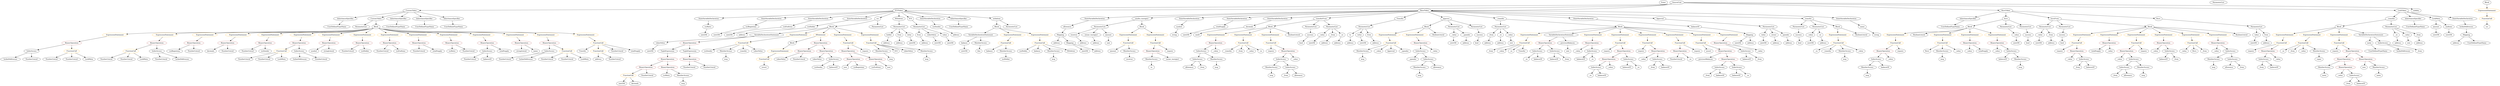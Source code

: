 strict digraph {
	graph [bb="0,0,18532,756"];
	node [label="\N"];
	Enter	[height=0.5,
		pos="12642,738",
		width=0.83628];
	IndexAccess_Unnamed_1	[color=black,
		height=0.5,
		label=IndexAccess,
		pos="11850,162",
		width=1.6402];
	Identifier__to_1	[color=black,
		height=0.5,
		label=_to,
		pos="11803,90",
		width=0.75];
	IndexAccess_Unnamed_1 -> Identifier__to_1	[pos="e,11814,106.83 11839,144.05 11833,135.73 11826,125.54 11820,116.32"];
	Identifier_balanceOf_1	[color=black,
		height=0.5,
		label=balanceOf,
		pos="11897,90",
		width=1.3491];
	IndexAccess_Unnamed_1 -> Identifier_balanceOf_1	[pos="e,11886,107.79 11861,144.05 11867,135.97 11873,126.12 11879,117.11"];
	BinaryOperation_Unnamed_35	[color=brown,
		height=0.5,
		label=BinaryOperation,
		pos="17415,234",
		width=1.9867];
	MemberAccess_Unnamed_20	[color=black,
		height=0.5,
		label=MemberAccess,
		pos="17267,162",
		width=1.9174];
	BinaryOperation_Unnamed_35 -> MemberAccess_Unnamed_20	[pos="e,17299,178.33 17383,217.64 17361,207.52 17333,194.16 17310,183.18"];
	BinaryOperation_Unnamed_36	[color=brown,
		height=0.5,
		label=BinaryOperation,
		pos="17426,162",
		width=1.9867];
	BinaryOperation_Unnamed_35 -> BinaryOperation_Unnamed_36	[pos="e,17423,180.1 17418,215.7 17419,208.32 17420,199.52 17422,191.25"];
	ElementaryTypeName_bool_1	[color=black,
		height=0.5,
		label=bool,
		pos="9662,378",
		width=0.76697];
	VariableDeclaration_decimals	[color=black,
		height=0.5,
		label=decimals,
		pos="9297,522",
		width=1.1967];
	ElementaryTypeName_uint8	[color=black,
		height=0.5,
		label=uint8,
		pos="8886,450",
		width=0.7947];
	VariableDeclaration_decimals -> ElementaryTypeName_uint8	[pos="e,8907.7,461.96 9254.3,518.81 9184.1,514.35 9040.6,501.64 8924,468 8922.2,467.46 8920.3,466.85 8918.4,466.19"];
	FunctionCall_Unnamed_28	[color=orange,
		height=0.5,
		label=FunctionCall,
		pos="2080,306",
		width=1.6125];
	NumberLiteral_Unnamed_17	[color=black,
		height=0.5,
		label=NumberLiteral,
		pos="1805,234",
		width=1.765];
	FunctionCall_Unnamed_28 -> NumberLiteral_Unnamed_17	[pos="e,1851,246.71 2036.1,293.83 1989,281.82 1913.8,262.68 1862,249.51"];
	NumberLiteral_Unnamed_16	[color=black,
		height=0.5,
		label=NumberLiteral,
		pos="1950,234",
		width=1.765];
	FunctionCall_Unnamed_28 -> NumberLiteral_Unnamed_16	[pos="e,1978.6,250.4 2051.8,289.81 2033.3,279.84 2008.8,266.66 1988.5,255.72"];
	Identifier_LockMeta	[color=black,
		height=0.5,
		label=LockMeta,
		pos="2080,234",
		width=1.3491];
	FunctionCall_Unnamed_28 -> Identifier_LockMeta	[pos="e,2080,252.1 2080,287.7 2080,280.41 2080,271.73 2080,263.54"];
	FunctionCall_Unnamed_25	[color=orange,
		height=0.5,
		label=FunctionCall,
		pos="17108,378",
		width=1.6125];
	Identifier__to_9	[color=black,
		height=0.5,
		label=_to,
		pos="16943,306",
		width=0.75];
	FunctionCall_Unnamed_25 -> Identifier__to_9	[pos="e,16965,317.43 17073,363.2 17047,352.77 17011,337.93 16979,324 16978,323.42 16976,322.82 16975,322.21"];
	Identifier__from_16	[color=black,
		height=0.5,
		label=_from,
		pos="17022,306",
		width=0.93331];
	FunctionCall_Unnamed_25 -> Identifier__from_16	[pos="e,17040,321.48 17088,360.76 17076,351.21 17061,339.01 17049,328.64"];
	Identifier__value_23	[color=black,
		height=0.5,
		label=_value,
		pos="17108,306",
		width=0.96103];
	FunctionCall_Unnamed_25 -> Identifier__value_23	[pos="e,17108,324.1 17108,359.7 17108,352.41 17108,343.73 17108,335.54"];
	MemberAccess_Unnamed_21	[color=black,
		height=0.5,
		label=MemberAccess,
		pos="17230,306",
		width=1.9174];
	FunctionCall_Unnamed_25 -> MemberAccess_Unnamed_21	[pos="e,17202,322.81 17135,361.64 17152,351.93 17174,339.23 17193,328.52"];
	Identifier_require_2	[color=black,
		height=0.5,
		label=require,
		pos="11958,306",
		width=1.0026];
	Identifier_receiver	[color=black,
		height=0.5,
		label=receiver,
		pos="8410,234",
		width=1.0996];
	Identifier__from_4	[color=black,
		height=0.5,
		label=_from,
		pos="11041,306",
		width=0.93331];
	stringLiteral_Unnamed	[color=black,
		height=0.5,
		label=stringLiteral,
		pos="3870,306",
		width=1.5016];
	ParameterList_Unnamed_13	[color=black,
		height=0.5,
		label=ParameterList,
		pos="15189,522",
		width=1.7095];
	Parameter__value_5	[color=black,
		height=0.5,
		label=_value,
		pos="15146,450",
		width=0.96103];
	ParameterList_Unnamed_13 -> Parameter__value_5	[pos="e,15156,467.31 15179,504.05 15174,495.94 15168,486.04 15162,477.01"];
	Parameter__from_2	[color=black,
		height=0.5,
		label=_from,
		pos="15232,450",
		width=0.93331];
	ParameterList_Unnamed_13 -> Parameter__from_2	[pos="e,15222,467.31 15199,504.05 15204,495.94 15210,486.04 15216,477.01"];
	BinaryOperation_Unnamed_21	[color=brown,
		height=0.5,
		label=BinaryOperation,
		pos="6307,306",
		width=1.9867];
	BinaryOperation_Unnamed_22	[color=brown,
		height=0.5,
		label=BinaryOperation,
		pos="6352,234",
		width=1.9867];
	BinaryOperation_Unnamed_21 -> BinaryOperation_Unnamed_22	[pos="e,6340.9,252.28 6317.9,288.05 6323,280.18 6329.1,270.62 6334.8,261.79"];
	BinaryOperation_Unnamed_23	[color=brown,
		height=0.5,
		label=BinaryOperation,
		pos="6518,234",
		width=1.9867];
	BinaryOperation_Unnamed_21 -> BinaryOperation_Unnamed_23	[pos="e,6476.2,248.89 6349,291.09 6382.4,279.99 6429.4,264.4 6465.4,252.46"];
	FunctionCall_Unnamed_17	[color=orange,
		height=0.5,
		label=FunctionCall,
		pos="4675,90",
		width=1.6125];
	ElementaryTypeName_uint256_18	[color=black,
		height=0.5,
		label=uint256,
		pos="4626,18",
		width=1.0442];
	FunctionCall_Unnamed_17 -> ElementaryTypeName_uint256_18	[pos="e,4637.4,35.307 4663.2,72.055 4657.4,63.854 4650.4,53.831 4644,44.715"];
	Identifier_decimals	[color=black,
		height=0.5,
		label=decimals,
		pos="4725,18",
		width=1.1967];
	FunctionCall_Unnamed_17 -> Identifier_decimals	[pos="e,4713.4,35.307 4687.1,72.055 4693,63.767 4700.3,53.618 4706.9,44.424"];
	Identifier_previousBalances	[color=black,
		height=0.5,
		label=previousBalances,
		pos="12707,234",
		width=2.0976];
	VariableDeclaration_allowance	[color=black,
		height=0.5,
		label=allowance,
		pos="7931,522",
		width=1.3076];
	Mapping_Unnamed_1	[color=black,
		height=0.5,
		label=Mapping,
		pos="7880,450",
		width=1.2105];
	VariableDeclaration_allowance -> Mapping_Unnamed_1	[pos="e,7892,467.47 7918.9,504.41 7912.9,496.13 7905.5,485.92 7898.7,476.66"];
	ElementaryTypeName_address_1	[color=black,
		height=0.5,
		label=address,
		pos="7846,378",
		width=1.0996];
	ContractDefinition_CustomToken	[color=black,
		height=0.5,
		label=CustomToken,
		pos="3055,666",
		width=1.7788];
	InheritanceSpecifier_Unnamed_3	[color=black,
		height=0.5,
		label=InheritanceSpecifier,
		pos="2567,594",
		width=2.3333];
	ContractDefinition_CustomToken -> InheritanceSpecifier_Unnamed_3	[pos="e,2635.2,604.78 2999,656.97 2912.4,644.54 2745.4,620.59 2646.4,606.38"];
	FunctionDefinition_CustomToken	[color=black,
		height=0.5,
		label=CustomToken,
		pos="2795,594",
		width=1.7788];
	ContractDefinition_CustomToken -> FunctionDefinition_CustomToken	[pos="e,2839.9,607.08 3010,652.89 2965.9,641 2898.5,622.86 2850.9,610.05"];
	InheritanceSpecifier_Unnamed_5	[color=black,
		height=0.5,
		label=InheritanceSpecifier,
		pos="2964,594",
		width=2.3333];
	ContractDefinition_CustomToken -> InheritanceSpecifier_Unnamed_5	[pos="e,2985.6,611.63 3033.9,648.76 3022.2,639.79 3007.6,628.49 2994.6,618.56"];
	InheritanceSpecifier_Unnamed_4	[color=black,
		height=0.5,
		label=InheritanceSpecifier,
		pos="3153,594",
		width=2.3333];
	ContractDefinition_CustomToken -> InheritanceSpecifier_Unnamed_4	[pos="e,3129.7,611.63 3077.7,648.76 3090.4,639.71 3106.4,628.27 3120.4,618.28"];
	InheritanceSpecifier_Unnamed_6	[color=black,
		height=0.5,
		label=InheritanceSpecifier,
		pos="3356,594",
		width=2.3333];
	ContractDefinition_CustomToken -> InheritanceSpecifier_Unnamed_6	[pos="e,3300.6,607.88 3103.4,653.75 3153.9,642.01 3233.4,623.53 3289.7,610.43"];
	UserDefinedTypeName_Unnamed_5	[color=black,
		height=0.5,
		label=UserDefinedTypeName,
		pos="2505,522",
		width=2.7214];
	InheritanceSpecifier_Unnamed_3 -> UserDefinedTypeName_Unnamed_5	[pos="e,2519.9,539.79 2552,576.05 2544.6,567.71 2535.6,557.49 2527.4,548.25"];
	Parameter__to_3	[color=black,
		height=0.5,
		label=_to,
		pos="17770,450",
		width=0.75];
	ElementaryTypeName_address_24	[color=black,
		height=0.5,
		label=address,
		pos="17784,378",
		width=1.0996];
	Parameter__to_3 -> ElementaryTypeName_address_24	[pos="e,17781,396.1 17773,431.7 17775,424.32 17777,415.52 17778,407.25"];
	Identifier_now_2	[color=black,
		height=0.5,
		label=now,
		pos="17565,162",
		width=0.75];
	Block_Unnamed_9	[color=black,
		height=0.5,
		label=Block,
		pos="7416,522",
		width=0.90558];
	VariableDeclarationStatement_Unnamed_2	[color=black,
		height=0.5,
		label=VariableDeclarationStatement,
		pos="7303,450",
		width=3.3174];
	Block_Unnamed_9 -> VariableDeclarationStatement_Unnamed_2	[pos="e,7330.2,467.82 7394.8,507.83 7379.3,498.28 7358.1,485.1 7339.9,473.85"];
	ExpressionStatement_Unnamed_29	[color=orange,
		height=0.5,
		label=ExpressionStatement,
		pos="7529,450",
		width=2.458];
	Block_Unnamed_9 -> ExpressionStatement_Unnamed_29	[pos="e,7502.3,467.57 7437.3,507.83 7452.8,498.21 7474.3,484.92 7492.5,473.61"];
	ExpressionStatement_Unnamed_30	[color=orange,
		height=0.5,
		label=ExpressionStatement,
		pos="7724,450",
		width=2.458];
	Block_Unnamed_9 -> ExpressionStatement_Unnamed_30	[pos="e,7658.5,462.48 7440.4,509.95 7445.8,507.77 7451.6,505.66 7457,504 7491.9,493.43 7581.5,476.38 7647.3,464.49"];
	Identifier_require_10	[color=black,
		height=0.5,
		label=require,
		pos="17353,306",
		width=1.0026];
	Identifier_name	[color=black,
		height=0.5,
		label=name,
		pos="3972,306",
		width=0.83628];
	UserDefinedTypeName_Unnamed	[color=black,
		height=0.5,
		label=UserDefinedTypeName,
		pos="14475,522",
		width=2.7214];
	StateVariableDeclaration_Unnamed_6	[color=black,
		height=0.5,
		label=StateVariableDeclaration,
		pos="5282,594",
		width=2.8184];
	VariableDeclaration_icoRatio	[color=black,
		height=0.5,
		label=icoRatio,
		pos="5274,522",
		width=1.1689];
	StateVariableDeclaration_Unnamed_6 -> VariableDeclaration_icoRatio	[pos="e,5276,540.1 5280,575.7 5279.2,568.41 5278.2,559.73 5277.3,551.54"];
	ExpressionStatement_Unnamed_19	[color=orange,
		height=0.5,
		label=ExpressionStatement,
		pos="15471,450",
		width=2.458];
	FunctionCall_Unnamed_13	[color=orange,
		height=0.5,
		label=FunctionCall,
		pos="15426,378",
		width=1.6125];
	ExpressionStatement_Unnamed_19 -> FunctionCall_Unnamed_13	[pos="e,15437,396.1 15460,431.7 15455,423.81 15449,414.3 15443,405.55"];
	FunctionCall_Unnamed_22	[color=orange,
		height=0.5,
		label=FunctionCall,
		pos="7724,378",
		width=1.6125];
	Identifier_icoHolder_1	[color=black,
		height=0.5,
		label=icoHolder,
		pos="7612,306",
		width=1.3214];
	FunctionCall_Unnamed_22 -> Identifier_icoHolder_1	[pos="e,7636,322.01 7699.2,361.46 7683.4,351.63 7662.9,338.8 7645.7,328.06"];
	Identifier_balance_1	[color=black,
		height=0.5,
		label=balance,
		pos="7716,306",
		width=1.0719];
	FunctionCall_Unnamed_22 -> Identifier_balance_1	[pos="e,7718,324.1 7722,359.7 7721.2,352.41 7720.2,343.73 7719.3,335.54"];
	MemberAccess_Unnamed_18	[color=black,
		height=0.5,
		label=MemberAccess,
		pos="7842,306",
		width=1.9174];
	FunctionCall_Unnamed_22 -> MemberAccess_Unnamed_18	[pos="e,7815.1,322.98 7750.2,361.46 7766.5,351.81 7787.6,339.27 7805.5,328.65"];
	Identifier_Withdraw	[color=black,
		height=0.5,
		label=Withdraw,
		pos="7976,306",
		width=1.3076];
	FunctionCall_Unnamed_22 -> Identifier_Withdraw	[pos="e,7940.2,318.05 7767.3,365.7 7807.1,355.21 7867.7,339.02 7920,324 7923.1,323.12 7926.2,322.2 7929.4,321.26"];
	ExpressionStatement_Unnamed_6	[color=orange,
		height=0.5,
		label=ExpressionStatement,
		pos="11396,450",
		width=2.458];
	FunctionCall_Unnamed_4	[color=orange,
		height=0.5,
		label=FunctionCall,
		pos="11357,378",
		width=1.6125];
	ExpressionStatement_Unnamed_6 -> FunctionCall_Unnamed_4	[pos="e,11367,396.1 11386,431.7 11382,423.98 11377,414.71 11372,406.11"];
	Identifier_allowance_1	[color=black,
		height=0.5,
		label=allowance,
		pos="8818,162",
		width=1.3076];
	BinaryOperation_Unnamed_8	[color=brown,
		height=0.5,
		label=BinaryOperation,
		pos="12872,234",
		width=1.9867];
	IndexAccess_Unnamed_7	[color=black,
		height=0.5,
		label=IndexAccess,
		pos="12804,162",
		width=1.6402];
	BinaryOperation_Unnamed_8 -> IndexAccess_Unnamed_7	[pos="e,12820,179.79 12856,216.05 12847,207.63 12837,197.28 12828,187.97"];
	IndexAccess_Unnamed_8	[color=black,
		height=0.5,
		label=IndexAccess,
		pos="12940,162",
		width=1.6402];
	BinaryOperation_Unnamed_8 -> IndexAccess_Unnamed_8	[pos="e,12924,179.79 12888,216.05 12897,207.63 12907,197.28 12916,187.97"];
	IndexAccess_Unnamed_19	[color=black,
		height=0.5,
		label=IndexAccess,
		pos="15707,162",
		width=1.6402];
	Identifier__from_9	[color=black,
		height=0.5,
		label=_from,
		pos="15635,90",
		width=0.93331];
	IndexAccess_Unnamed_19 -> Identifier__from_9	[pos="e,15650,106.04 15690,144.41 15681,135.31 15669,123.9 15659,113.96"];
	Identifier_allowance_3	[color=black,
		height=0.5,
		label=allowance,
		pos="15734,90",
		width=1.3076];
	IndexAccess_Unnamed_19 -> Identifier_allowance_3	[pos="e,15727,108.1 15714,143.7 15717,136.15 15720,127.12 15723,118.68"];
	BinaryOperation_Unnamed_10	[color=brown,
		height=0.5,
		label=BinaryOperation,
		pos="9004,378",
		width=1.9867];
	IndexAccess_Unnamed_11	[color=black,
		height=0.5,
		label=IndexAccess,
		pos="8892,306",
		width=1.6402];
	BinaryOperation_Unnamed_10 -> IndexAccess_Unnamed_11	[pos="e,8917.1,322.67 8978,360.76 8962.7,351.18 8943.1,338.92 8926.5,328.53"];
	Identifier__value_7	[color=black,
		height=0.5,
		label=_value,
		pos="9004,306",
		width=0.96103];
	BinaryOperation_Unnamed_10 -> Identifier__value_7	[pos="e,9004,324.1 9004,359.7 9004,352.41 9004,343.73 9004,335.54"];
	ElementaryTypeName_address_23	[color=black,
		height=0.5,
		label=address,
		pos="17954,378",
		width=1.0996];
	Identifier__from_15	[color=black,
		height=0.5,
		label=_from,
		pos="17449,18",
		width=0.93331];
	Parameter_success_3	[color=black,
		height=0.5,
		label=success,
		pos="15053,450",
		width=1.1135];
	ElementaryTypeName_bool_3	[color=black,
		height=0.5,
		label=bool,
		pos="15053,378",
		width=0.76697];
	Parameter_success_3 -> ElementaryTypeName_bool_3	[pos="e,15053,396.1 15053,431.7 15053,424.41 15053,415.73 15053,407.54"];
	Block_Unnamed_3	[color=black,
		height=0.5,
		label=Block,
		pos="10606,522",
		width=0.90558];
	ExpressionStatement_Unnamed_12	[color=orange,
		height=0.5,
		label=ExpressionStatement,
		pos="10320,450",
		width=2.458];
	Block_Unnamed_3 -> ExpressionStatement_Unnamed_12	[pos="e,10375,464.45 10576,513.77 10532,502.84 10446,481.81 10386,467.12"];
	ExpressionStatement_Unnamed_11	[color=orange,
		height=0.5,
		label=ExpressionStatement,
		pos="10515,450",
		width=2.458];
	Block_Unnamed_3 -> ExpressionStatement_Unnamed_11	[pos="e,10537,467.86 10588,506.83 10576,497.59 10560,485.3 10546,474.61"];
	BooleanLiteral_Unnamed_2	[color=black,
		height=0.5,
		label=BooleanLiteral,
		pos="10686,450",
		width=1.7788];
	Block_Unnamed_3 -> BooleanLiteral_Unnamed_2	[pos="e,10667,467.54 10623,506.15 10633,497.14 10647,485.41 10658,475.09"];
	Identifier_balance	[color=black,
		height=0.5,
		label=balance,
		pos="7351,306",
		width=1.0719];
	ParameterList_Unnamed_2	[color=black,
		height=0.5,
		label=ParameterList,
		pos="11175,522",
		width=1.7095];
	Parameter__from	[color=black,
		height=0.5,
		label=_from,
		pos="11096,450",
		width=0.93331];
	ParameterList_Unnamed_2 -> Parameter__from	[pos="e,11113,466.04 11156,504.41 11146,495.22 11133,483.67 11122,473.66"];
	Parameter__to	[color=black,
		height=0.5,
		label=_to,
		pos="11175,450",
		width=0.75];
	ParameterList_Unnamed_2 -> Parameter__to	[pos="e,11175,468.1 11175,503.7 11175,496.41 11175,487.73 11175,479.54"];
	Parameter__value	[color=black,
		height=0.5,
		label=_value,
		pos="11255,450",
		width=0.96103];
	ParameterList_Unnamed_2 -> Parameter__value	[pos="e,11238,466.04 11194,504.41 11205,495.13 11218,483.44 11229,473.36"];
	ElementaryTypeName_uint256_14	[color=black,
		height=0.5,
		label=uint256,
		pos="7066,378",
		width=1.0442];
	BinaryOperation_Unnamed_14	[color=brown,
		height=0.5,
		label=BinaryOperation,
		pos="14826,378",
		width=1.9867];
	Identifier__value_12	[color=black,
		height=0.5,
		label=_value,
		pos="14826,306",
		width=0.96103];
	BinaryOperation_Unnamed_14 -> Identifier__value_12	[pos="e,14826,324.1 14826,359.7 14826,352.41 14826,343.73 14826,335.54"];
	IndexAccess_Unnamed_16	[color=black,
		height=0.5,
		label=IndexAccess,
		pos="14938,306",
		width=1.6402];
	BinaryOperation_Unnamed_14 -> IndexAccess_Unnamed_16	[pos="e,14913,322.67 14852,360.76 14867,351.18 14887,338.92 14904,328.53"];
	MemberAccess_Unnamed_7	[color=black,
		height=0.5,
		label=MemberAccess,
		pos="13937,162",
		width=1.9174];
	Identifier_msg_5	[color=black,
		height=0.5,
		label=msg,
		pos="13937,90",
		width=0.75];
	MemberAccess_Unnamed_7 -> Identifier_msg_5	[pos="e,13937,108.1 13937,143.7 13937,136.41 13937,127.73 13937,119.54"];
	IndexAccess_Unnamed_29	[color=black,
		height=0.5,
		label=IndexAccess,
		pos="232.02,306",
		width=1.6402];
	Identifier_lockedAddresses_2	[color=black,
		height=0.5,
		label=lockedAddresses,
		pos="75.016,234",
		width=2.0838];
	IndexAccess_Unnamed_29 -> Identifier_lockedAddresses_2	[pos="e,109.57,250.41 199.87,290.67 176.76,280.37 145.32,266.34 119.76,254.95"];
	NumberLiteral_Unnamed_18	[color=black,
		height=0.5,
		label=NumberLiteral,
		pos="232.02,234",
		width=1.765];
	IndexAccess_Unnamed_29 -> NumberLiteral_Unnamed_18	[pos="e,232.02,252.1 232.02,287.7 232.02,280.41 232.02,271.73 232.02,263.54"];
	VariableDeclaration_value_1	[color=black,
		height=0.5,
		label=value,
		pos="13088,450",
		width=0.82242];
	ElementaryTypeName_uint256_4	[color=black,
		height=0.5,
		label=uint256,
		pos="13093,378",
		width=1.0442];
	VariableDeclaration_value_1 -> ElementaryTypeName_uint256_4	[pos="e,13092,396.1 13089,431.7 13090,424.41 13090,415.73 13091,407.54"];
	NumberLiteral_Unnamed_1	[color=black,
		height=0.5,
		label=NumberLiteral,
		pos="4815,90",
		width=1.765];
	Identifier_msg	[color=black,
		height=0.5,
		label=msg,
		pos="13731,234",
		width=0.75];
	ElementaryTypeName_string	[color=black,
		height=0.5,
		label=string,
		pos="13949,450",
		width=0.864];
	NumberLiteral_Unnamed	[color=black,
		height=0.5,
		label=NumberLiteral,
		pos="12477,234",
		width=1.765];
	VariableDeclaration_meta	[color=black,
		height=0.5,
		label=meta,
		pos="17562,378",
		width=0.78084];
	UserDefinedTypeName_Unnamed_4	[color=black,
		height=0.5,
		label=UserDefinedTypeName,
		pos="17666,306",
		width=2.7214];
	VariableDeclaration_meta -> UserDefinedTypeName_Unnamed_4	[pos="e,17641,323.88 17581,364.49 17595,354.93 17615,341.5 17632,330.02"];
	ElementaryTypeName_uint256_20	[color=black,
		height=0.5,
		label=uint256,
		pos="18065,450",
		width=1.0442];
	VariableDeclaration_balance	[color=black,
		height=0.5,
		label=balance,
		pos="7177,378",
		width=1.0719];
	VariableDeclarationStatement_Unnamed_2 -> VariableDeclaration_balance	[pos="e,7201.1,392.36 7272.8,432.23 7254.2,421.88 7230.2,408.57 7210.9,397.85"];
	MemberAccess_Unnamed_16	[color=black,
		height=0.5,
		label=MemberAccess,
		pos="7303,378",
		width=1.9174];
	VariableDeclarationStatement_Unnamed_2 -> MemberAccess_Unnamed_16	[pos="e,7303,396.1 7303,431.7 7303,424.41 7303,415.73 7303,407.54"];
	Identifier_lockedAddresses	[color=black,
		height=0.5,
		label=lockedAddresses,
		pos="17857,306",
		width=2.0838];
	BinaryOperation_Unnamed_48	[color=brown,
		height=0.5,
		label=BinaryOperation,
		pos="522.02,378",
		width=1.9867];
	BinaryOperation_Unnamed_48 -> IndexAccess_Unnamed_29	[pos="e,277.3,317.93 471.83,364.89 420.68,352.54 341.48,333.42 288.24,320.57"];
	FunctionCall_Unnamed_29	[color=orange,
		height=0.5,
		label=FunctionCall,
		pos="522.02,306",
		width=1.6125];
	BinaryOperation_Unnamed_48 -> FunctionCall_Unnamed_29	[pos="e,522.02,324.1 522.02,359.7 522.02,352.41 522.02,343.73 522.02,335.54"];
	Parameter__value_1	[color=black,
		height=0.5,
		label=_value,
		pos="13452,450",
		width=0.96103];
	ElementaryTypeName_uint256_5	[color=black,
		height=0.5,
		label=uint256,
		pos="13453,378",
		width=1.0442];
	Parameter__value_1 -> ElementaryTypeName_uint256_5	[pos="e,13453,396.1 13452,431.7 13452,424.41 13452,415.73 13453,407.54"];
	ElementaryTypeName_bool_4	[color=black,
		height=0.5,
		label=bool,
		pos="15322,378",
		width=0.76697];
	FunctionCall_Unnamed_8	[color=orange,
		height=0.5,
		label=FunctionCall,
		pos="10340,378",
		width=1.6125];
	MemberAccess_Unnamed_4	[color=black,
		height=0.5,
		label=MemberAccess,
		pos="10120,306",
		width=1.9174];
	FunctionCall_Unnamed_8 -> MemberAccess_Unnamed_4	[pos="e,10163,320.57 10300,364.4 10265,353.13 10213,336.51 10174,324.05"];
	Identifier__value_10	[color=black,
		height=0.5,
		label=_value,
		pos="10242,306",
		width=0.96103];
	FunctionCall_Unnamed_8 -> Identifier__value_10	[pos="e,10262,321.16 10318,361.12 10304,351.26 10286,338.47 10271,327.81"];
	Identifier_Approval	[color=black,
		height=0.5,
		label=Approval,
		pos="10340,306",
		width=1.266];
	FunctionCall_Unnamed_8 -> Identifier_Approval	[pos="e,10340,324.1 10340,359.7 10340,352.41 10340,343.73 10340,335.54"];
	Identifier__spender_1	[color=black,
		height=0.5,
		label=_spender,
		pos="10449,306",
		width=1.2521];
	FunctionCall_Unnamed_8 -> Identifier__spender_1	[pos="e,10426,321.7 10364,361.29 10380,351.38 10400,338.48 10417,327.74"];
	ParameterList_Unnamed_21	[color=black,
		height=0.5,
		label=ParameterList,
		pos="16688,738",
		width=1.7095];
	BinaryOperation_Unnamed_47	[color=brown,
		height=0.5,
		label=BinaryOperation,
		pos="2215,378",
		width=1.9867];
	BinaryOperation_Unnamed_47 -> FunctionCall_Unnamed_28	[pos="e,2108.8,321.94 2184.7,361.29 2165.3,351.22 2139.9,338.05 2119,327.21"];
	IndexAccess_Unnamed_28	[color=black,
		height=0.5,
		label=IndexAccess,
		pos="2215,306",
		width=1.6402];
	BinaryOperation_Unnamed_47 -> IndexAccess_Unnamed_28	[pos="e,2215,324.1 2215,359.7 2215,352.41 2215,343.73 2215,335.54"];
	ParameterList_Unnamed_4	[color=black,
		height=0.5,
		label=ParameterList,
		pos="13359,522",
		width=1.7095];
	Parameter_success	[color=black,
		height=0.5,
		label=success,
		pos="13359,450",
		width=1.1135];
	ParameterList_Unnamed_4 -> Parameter_success	[pos="e,13359,468.1 13359,503.7 13359,496.41 13359,487.73 13359,479.54"];
	ParameterList_Unnamed_7	[color=black,
		height=0.5,
		label=ParameterList,
		pos="10803,522",
		width=1.7095];
	Parameter__value_3	[color=black,
		height=0.5,
		label=_value,
		pos="10803,450",
		width=0.96103];
	ParameterList_Unnamed_7 -> Parameter__value_3	[pos="e,10803,468.1 10803,503.7 10803,496.41 10803,487.73 10803,479.54"];
	Parameter__spender	[color=black,
		height=0.5,
		label=_spender,
		pos="10901,450",
		width=1.2521];
	ParameterList_Unnamed_7 -> Parameter__spender	[pos="e,10880,466.1 10825,505.12 10839,495.52 10856,483.16 10871,472.67"];
	ElementaryTypeName_address_3	[color=black,
		height=0.5,
		label=address,
		pos="10224,378",
		width=1.0996];
	ExpressionStatement_Unnamed_15	[color=orange,
		height=0.5,
		label=ExpressionStatement,
		pos="14087,450",
		width=2.458];
	FunctionCall_Unnamed_11	[color=orange,
		height=0.5,
		label=FunctionCall,
		pos="14087,378",
		width=1.6125];
	ExpressionStatement_Unnamed_15 -> FunctionCall_Unnamed_11	[pos="e,14087,396.1 14087,431.7 14087,424.41 14087,415.73 14087,407.54"];
	Identifier_tokenValue	[color=black,
		height=0.5,
		label=tokenValue,
		pos="5806,234",
		width=1.4462];
	VariableDeclaration_owner	[color=black,
		height=0.5,
		label=owner,
		pos="13169,450",
		width=0.93331];
	ElementaryTypeName_address_5	[color=black,
		height=0.5,
		label=address,
		pos="13188,378",
		width=1.0996];
	VariableDeclaration_owner -> ElementaryTypeName_address_5	[pos="e,13183,396.1 13174,431.7 13176,424.24 13178,415.32 13180,406.97"];
	ExpressionStatement_Unnamed_46	[color=orange,
		height=0.5,
		label=ExpressionStatement,
		pos="823.02,450",
		width=2.458];
	ExpressionStatement_Unnamed_46 -> BinaryOperation_Unnamed_48	[pos="e,573.36,390.94 766.4,435.83 714.57,423.78 638,405.97 584.43,393.51"];
	Identifier__value	[color=black,
		height=0.5,
		label=_value,
		pos="12224,234",
		width=0.96103];
	ElementaryTypeName_bool	[color=black,
		height=0.5,
		label=bool,
		pos="13370,378",
		width=0.76697];
	Parameter_success -> ElementaryTypeName_bool	[pos="e,13367,396.1 13362,431.7 13363,424.32 13364,415.52 13366,407.25"];
	ParameterList_Unnamed_20	[color=black,
		height=0.5,
		label=ParameterList,
		pos="2683,522",
		width=1.7095];
	FunctionDefinition_CustomToken -> ParameterList_Unnamed_20	[pos="e,2708.3,538.82 2769.6,577.12 2754.3,567.54 2734.5,555.21 2717.8,544.74"];
	Block_Unnamed_11	[color=black,
		height=0.5,
		label=Block,
		pos="2795,522",
		width=0.90558];
	FunctionDefinition_CustomToken -> Block_Unnamed_11	[pos="e,2795,540.1 2795,575.7 2795,568.41 2795,559.73 2795,551.54"];
	FunctionCall_Unnamed_10	[color=orange,
		height=0.5,
		label=FunctionCall,
		pos="8382,378",
		width=1.6125];
	Identifier_amount	[color=black,
		height=0.5,
		label=amount,
		pos="8285,306",
		width=1.0581];
	FunctionCall_Unnamed_10 -> Identifier_amount	[pos="e,8305.3,321.63 8360,361.12 8346.5,351.39 8329.1,338.82 8314.4,328.24"];
	MemberAccess_Unnamed_6	[color=black,
		height=0.5,
		label=MemberAccess,
		pos="8410,306",
		width=1.9174];
	FunctionCall_Unnamed_10 -> MemberAccess_Unnamed_6	[pos="e,8403.2,324.1 8388.9,359.7 8392,352.15 8395.6,343.12 8398.9,334.68"];
	ExpressionStatement_Unnamed_7	[color=orange,
		height=0.5,
		label=ExpressionStatement,
		pos="13665,450",
		width=2.458];
	FunctionCall_Unnamed_5	[color=orange,
		height=0.5,
		label=FunctionCall,
		pos="13665,378",
		width=1.6125];
	ExpressionStatement_Unnamed_7 -> FunctionCall_Unnamed_5	[pos="e,13665,396.1 13665,431.7 13665,424.41 13665,415.73 13665,407.54"];
	FunctionCall_Unnamed_15	[color=orange,
		height=0.5,
		label=FunctionCall,
		pos="16280,378",
		width=1.6125];
	Identifier__value_20	[color=black,
		height=0.5,
		label=_value,
		pos="16228,306",
		width=0.96103];
	FunctionCall_Unnamed_15 -> Identifier__value_20	[pos="e,16240,323.31 16267,360.05 16261,351.77 16254,341.62 16247,332.42"];
	Identifier_Burn_1	[color=black,
		height=0.5,
		label=Burn,
		pos="16309,306",
		width=0.7947];
	FunctionCall_Unnamed_15 -> Identifier_Burn_1	[pos="e,16302,323.62 16287,359.7 16290,351.95 16294,342.64 16298,334.02"];
	Identifier__from_12	[color=black,
		height=0.5,
		label=_from,
		pos="16389,306",
		width=0.93331];
	FunctionCall_Unnamed_15 -> Identifier__from_12	[pos="e,16368,320.53 16304,361.29 16320,351.05 16341,337.6 16358,326.65"];
	ElementaryTypeName_uint_1	[color=black,
		height=0.5,
		label=uint,
		pos="11653,306",
		width=0.75];
	ElementaryTypeName_uint256_2	[color=black,
		height=0.5,
		label=uint256,
		pos="8079,306",
		width=1.0442];
	StateVariableDeclaration_Unnamed_7	[color=black,
		height=0.5,
		label=StateVariableDeclaration,
		pos="5738,594",
		width=2.8184];
	VariableDeclaration_icoBegintime	[color=black,
		height=0.5,
		label=icoBegintime,
		pos="5576,522",
		width=1.6264];
	StateVariableDeclaration_Unnamed_7 -> VariableDeclaration_icoBegintime	[pos="e,5608.9,537.2 5700.8,576.94 5676.6,566.45 5644.8,552.71 5619.4,541.73"];
	VariableDeclarationStatement_Unnamed	[color=black,
		height=0.5,
		label=VariableDeclarationStatement,
		pos="11622,450",
		width=3.3174];
	BinaryOperation_Unnamed_4	[color=brown,
		height=0.5,
		label=BinaryOperation,
		pos="11505,378",
		width=1.9867];
	VariableDeclarationStatement_Unnamed -> BinaryOperation_Unnamed_4	[pos="e,11532,395.07 11594,432.05 11578,422.65 11558,410.85 11541,400.77"];
	VariableDeclaration_previousBalances	[color=black,
		height=0.5,
		label=previousBalances,
		pos="11670,378",
		width=2.0976];
	VariableDeclarationStatement_Unnamed -> VariableDeclaration_previousBalances	[pos="e,11658,396.1 11634,431.7 11639,423.81 11646,414.3 11652,405.55"];
	ExpressionStatement_Unnamed_48	[color=orange,
		height=0.5,
		label=ExpressionStatement,
		pos="1231,450",
		width=2.458];
	BinaryOperation_Unnamed_50	[color=brown,
		height=0.5,
		label=BinaryOperation,
		pos="1155,378",
		width=1.9867];
	ExpressionStatement_Unnamed_48 -> BinaryOperation_Unnamed_50	[pos="e,1173.2,395.79 1212.6,432.05 1203.3,423.46 1191.8,412.86 1181.5,403.4"];
	NumberLiteral_Unnamed_21	[color=black,
		height=0.5,
		label=NumberLiteral,
		pos="3755,234",
		width=1.765];
	ExpressionStatement_Unnamed_9	[color=orange,
		height=0.5,
		label=ExpressionStatement,
		pos="9021,450",
		width=2.458];
	ExpressionStatement_Unnamed_9 -> BinaryOperation_Unnamed_10	[pos="e,9008.2,396.1 9016.8,431.7 9015,424.32 9012.9,415.52 9010.9,407.25"];
	ParameterList_Unnamed_3	[color=black,
		height=0.5,
		label=ParameterList,
		pos="13500,522",
		width=1.7095];
	ParameterList_Unnamed_3 -> Parameter__value_1	[pos="e,13463,467.31 13488,504.05 13483,495.85 13476,485.83 13470,476.71"];
	Parameter__to_1	[color=black,
		height=0.5,
		label=_to,
		pos="13532,450",
		width=0.75];
	ParameterList_Unnamed_3 -> Parameter__to_1	[pos="e,13524,467.62 13508,503.7 13511,495.95 13516,486.64 13520,478.02"];
	FunctionCall_Unnamed_2	[color=orange,
		height=0.5,
		label=FunctionCall,
		pos="12043,378",
		width=1.6125];
	FunctionCall_Unnamed_2 -> Identifier_require_2	[pos="e,11976,321.95 12023,360.76 12012,351.34 11997,339.34 11985,329.06"];
	BinaryOperation_Unnamed_2	[color=brown,
		height=0.5,
		label=BinaryOperation,
		pos="12084,306",
		width=1.9867];
	FunctionCall_Unnamed_2 -> BinaryOperation_Unnamed_2	[pos="e,12074,324.28 12053,360.05 12058,352.26 12063,342.82 12068,334.08"];
	IndexAccess_Unnamed_4	[color=black,
		height=0.5,
		label=IndexAccess,
		pos="11413,306",
		width=1.6402];
	Identifier__to_3	[color=black,
		height=0.5,
		label=_to,
		pos="11324,234",
		width=0.75];
	IndexAccess_Unnamed_4 -> Identifier__to_3	[pos="e,11341,248.33 11392,288.76 11380,278.79 11363,265.93 11350,255.28"];
	Identifier_balanceOf_4	[color=black,
		height=0.5,
		label=balanceOf,
		pos="11418,234",
		width=1.3491];
	IndexAccess_Unnamed_4 -> Identifier_balanceOf_4	[pos="e,11417,252.1 11414,287.7 11415,280.41 11415,271.73 11416,263.54"];
	Identifier_require_3	[color=black,
		height=0.5,
		label=require,
		pos="9442,306",
		width=1.0026];
	Identifier_Transfer_1	[color=black,
		height=0.5,
		label=Transfer,
		pos="4332,306",
		width=1.1689];
	Identifier_allowance_4	[color=black,
		height=0.5,
		label=allowance,
		pos="16538,162",
		width=1.3076];
	Identifier__spender	[color=black,
		height=0.5,
		label=_spender,
		pos="10510,234",
		width=1.2521];
	Block_Unnamed_10	[color=black,
		height=0.5,
		label=Block,
		pos="17351,522",
		width=0.90558];
	ExpressionStatement_Unnamed_31	[color=orange,
		height=0.5,
		label=ExpressionStatement,
		pos="16952,450",
		width=2.458];
	Block_Unnamed_10 -> ExpressionStatement_Unnamed_31	[pos="e,17017,462.47 17320,515.57 17258,504.69 17117,479.95 17029,464.45"];
	ExpressionStatement_Unnamed_33	[color=orange,
		height=0.5,
		label=ExpressionStatement,
		pos="17153,450",
		width=2.458];
	Block_Unnamed_10 -> ExpressionStatement_Unnamed_33	[pos="e,17196,466.11 17324,511.41 17294,500.74 17244,483.21 17206,469.78"];
	ExpressionStatement_Unnamed_32	[color=orange,
		height=0.5,
		label=ExpressionStatement,
		pos="17351,450",
		width=2.458];
	Block_Unnamed_10 -> ExpressionStatement_Unnamed_32	[pos="e,17351,468.1 17351,503.7 17351,496.41 17351,487.73 17351,479.54"];
	VariableDeclarationStatement_Unnamed_3	[color=black,
		height=0.5,
		label=VariableDeclarationStatement,
		pos="17577,450",
		width=3.3174];
	Block_Unnamed_10 -> VariableDeclarationStatement_Unnamed_3	[pos="e,17526,466.71 17379,512.42 17413,501.93 17471,483.87 17516,470.04"];
	FunctionCall_Unnamed_19	[color=orange,
		height=0.5,
		label=FunctionCall,
		pos="5534,378",
		width=1.6125];
	Identifier_icoSender_1	[color=black,
		height=0.5,
		label=icoSender,
		pos="5268,306",
		width=1.3353];
	FunctionCall_Unnamed_19 -> Identifier_icoSender_1	[pos="e,5304.4,318.11 5489,366.16 5446.6,355.81 5381.3,339.53 5325,324 5321.9,323.14 5318.7,322.23 5315.4,321.3"];
	MemberAccess_Unnamed_13	[color=black,
		height=0.5,
		label=MemberAccess,
		pos="5403,306",
		width=1.9174];
	FunctionCall_Unnamed_19 -> MemberAccess_Unnamed_13	[pos="e,5432.4,322.72 5505.9,361.98 5487.4,352.09 5462.9,338.98 5442.4,328.05"];
	Identifier__transfer_2	[color=black,
		height=0.5,
		label=_transfer,
		pos="5534,306",
		width=1.2105];
	FunctionCall_Unnamed_19 -> Identifier__transfer_2	[pos="e,5534,324.1 5534,359.7 5534,352.41 5534,343.73 5534,335.54"];
	Identifier_tokenValue_2	[color=black,
		height=0.5,
		label=tokenValue,
		pos="5648,306",
		width=1.4462];
	FunctionCall_Unnamed_19 -> Identifier_tokenValue_2	[pos="e,5623.2,322.25 5559.3,361.46 5575.4,351.61 5596.3,338.73 5613.9,327.98"];
	VariableDeclaration_symbol	[color=black,
		height=0.5,
		label=symbol,
		pos="8725,522",
		width=1.0581];
	ElementaryTypeName_string_1	[color=black,
		height=0.5,
		label=string,
		pos="8715,450",
		width=0.864];
	VariableDeclaration_symbol -> ElementaryTypeName_string_1	[pos="e,8717.5,468.1 8722.5,503.7 8721.5,496.32 8720.2,487.52 8719.1,479.25"];
	FunctionCall_Unnamed_27	[color=orange,
		height=0.5,
		label=FunctionCall,
		pos="4450,306",
		width=1.6125];
	ElementaryTypeName_address_25	[color=black,
		height=0.5,
		label=address,
		pos="4450,234",
		width=1.0996];
	FunctionCall_Unnamed_27 -> ElementaryTypeName_address_25	[pos="e,4450,252.1 4450,287.7 4450,280.41 4450,271.73 4450,263.54"];
	NumberLiteral_Unnamed_8	[color=black,
		height=0.5,
		label=NumberLiteral,
		pos="4571,234",
		width=1.765];
	FunctionCall_Unnamed_27 -> NumberLiteral_Unnamed_8	[pos="e,4544.1,250.57 4476.6,289.64 4493.5,279.86 4515.6,267.05 4534.2,256.3"];
	ExpressionStatement_Unnamed_23	[color=orange,
		height=0.5,
		label=ExpressionStatement,
		pos="15666,450",
		width=2.458];
	BinaryOperation_Unnamed_20	[color=brown,
		height=0.5,
		label=BinaryOperation,
		pos="15665,378",
		width=1.9867];
	ExpressionStatement_Unnamed_23 -> BinaryOperation_Unnamed_20	[pos="e,15665,396.1 15666,431.7 15666,424.41 15666,415.73 15665,407.54"];
	VariableDeclarationStatement_Unnamed_1	[color=black,
		height=0.5,
		label=VariableDeclarationStatement,
		pos="5725,450",
		width=3.3174];
	VariableDeclaration_tokenValue_1	[color=black,
		height=0.5,
		label=tokenValue,
		pos="4910,378",
		width=1.4462];
	VariableDeclarationStatement_Unnamed_1 -> VariableDeclaration_tokenValue_1	[pos="e,4957.8,385.62 5640.4,436.95 5626,435.13 5611.1,433.39 5597,432 5353.2,407.86 5290.9,419.09 5047,396 5021.4,393.57 4993.1,390.19 \
4969,387.07"];
	BinaryOperation_Unnamed_24	[color=brown,
		height=0.5,
		label=BinaryOperation,
		pos="5128,378",
		width=1.9867];
	VariableDeclarationStatement_Unnamed_1 -> BinaryOperation_Unnamed_24	[pos="e,5192.9,385.93 5638.3,437.25 5624.5,435.45 5610.4,433.64 5597,432 5458.6,414.99 5297,397.18 5204.2,387.15"];
	Identifier_tokenValue_1	[color=black,
		height=0.5,
		label=tokenValue,
		pos="6074,234",
		width=1.4462];
	NumberLiteral_Unnamed_14	[color=black,
		height=0.5,
		label=NumberLiteral,
		pos="2576,306",
		width=1.765];
	Identifier_msg_12	[color=black,
		height=0.5,
		label=msg,
		pos="6635,234",
		width=0.75];
	BinaryOperation_Unnamed_40	[color=brown,
		height=0.5,
		label=BinaryOperation,
		pos="1681,378",
		width=1.9867];
	Identifier_decimals_1	[color=black,
		height=0.5,
		label=decimals,
		pos="1556,306",
		width=1.1967];
	BinaryOperation_Unnamed_40 -> Identifier_decimals_1	[pos="e,1580.9,320.93 1652.7,361.12 1634.3,350.86 1610.4,337.44 1590.9,326.53"];
	NumberLiteral_Unnamed_6	[color=black,
		height=0.5,
		label=NumberLiteral,
		pos="1681,306",
		width=1.765];
	BinaryOperation_Unnamed_40 -> NumberLiteral_Unnamed_6	[pos="e,1681,324.1 1681,359.7 1681,352.41 1681,343.73 1681,335.54"];
	MemberAccess_Unnamed_14	[color=black,
		height=0.5,
		label=MemberAccess,
		pos="6556,306",
		width=1.9174];
	MemberAccess_Unnamed_14 -> Identifier_msg_12	[pos="e,6619.4,248.88 6574.7,288.41 6585.6,278.81 6599.3,266.63 6611,256.32"];
	ElementaryTypeName_uint_3	[color=black,
		height=0.5,
		label=uint,
		pos="17869,378",
		width=0.75];
	Identifier__from	[color=black,
		height=0.5,
		label=_from,
		pos="12236,162",
		width=0.93331];
	FunctionCall_Unnamed_21	[color=orange,
		height=0.5,
		label=FunctionCall,
		pos="7477,378",
		width=1.6125];
	FunctionCall_Unnamed_21 -> Identifier_balance	[pos="e,7374.9,320.27 7449.7,361.81 7430.6,351.22 7405,337.01 7384.7,325.72"];
	MemberAccess_Unnamed_17	[color=black,
		height=0.5,
		label=MemberAccess,
		pos="7477,306",
		width=1.9174];
	FunctionCall_Unnamed_21 -> MemberAccess_Unnamed_17	[pos="e,7477,324.1 7477,359.7 7477,352.41 7477,343.73 7477,335.54"];
	ElementaryTypeName_uint256_12	[color=black,
		height=0.5,
		label=uint256,
		pos="5360,450",
		width=1.0442];
	VariableDeclaration_icoBegintime -> ElementaryTypeName_uint256_12	[pos="e,5388.6,461.84 5534.9,508.85 5500.4,498.47 5449.8,482.89 5406,468 5403.8,467.25 5401.6,466.47 5399.3,465.66"];
	ContractDefinition_ICOToken	[color=black,
		height=0.5,
		label=ICOToken,
		pos="6688,666",
		width=1.4184];
	ContractDefinition_ICOToken -> StateVariableDeclaration_Unnamed_6	[pos="e,5378.6,599.81 6637.6,662.49 6434.4,652.37 5673.6,614.5 5389.7,600.36"];
	ContractDefinition_ICOToken -> StateVariableDeclaration_Unnamed_7	[pos="e,5830.2,601.86 6638.2,661.35 6521.1,652.77 6219.2,630.63 5967,612 5926,608.97 5880.9,605.63 5841.7,602.71"];
	StateVariableDeclaration_Unnamed_8	[color=black,
		height=0.5,
		label=StateVariableDeclaration,
		pos="6077,594",
		width=2.8184];
	ContractDefinition_ICOToken -> StateVariableDeclaration_Unnamed_8	[pos="e,6160.4,604.55 6639.8,659.48 6538.9,647.92 6303.9,620.99 6171.7,605.85"];
	StateVariableDeclaration_Unnamed_10	[color=black,
		height=0.5,
		label=StateVariableDeclaration,
		pos="6357,594",
		width=2.8184];
	ContractDefinition_ICOToken -> StateVariableDeclaration_Unnamed_10	[pos="e,6420.6,608.44 6645.1,655.92 6591.1,644.5 6497.5,624.71 6431.7,610.79"];
	FunctionDefinition_ico	[color=black,
		height=0.5,
		label=ico,
		pos="6532,594",
		width=0.75];
	ContractDefinition_ICOToken -> FunctionDefinition_ico	[pos="e,6553.7,604.75 6657.2,651.17 6630.2,639.07 6591.2,621.56 6563.9,609.32"];
	EventDefinition_Withdraw	[color=black,
		height=0.5,
		label=Withdraw,
		pos="6688,594",
		width=1.3076];
	ContractDefinition_ICOToken -> EventDefinition_Withdraw	[pos="e,6688,612.1 6688,647.7 6688,640.41 6688,631.73 6688,623.54"];
	EventDefinition_ICO	[color=black,
		height=0.5,
		label=ICO,
		pos="6781,594",
		width=0.75311];
	ContractDefinition_ICOToken -> EventDefinition_ICO	[pos="e,6763.6,608.14 6708.7,649.46 6722.2,639.29 6740,625.89 6754.5,614.93"];
	StateVariableDeclaration_Unnamed_9	[color=black,
		height=0.5,
		label=StateVariableDeclaration,
		pos="6928,594",
		width=2.8184];
	ContractDefinition_ICOToken -> StateVariableDeclaration_Unnamed_9	[pos="e,6877,609.88 6726.6,653.75 6764.2,642.78 6822,625.91 6866.1,613.06"];
	InheritanceSpecifier_Unnamed_1	[color=black,
		height=0.5,
		label=InheritanceSpecifier,
		pos="7132,594",
		width=2.3333];
	ContractDefinition_ICOToken -> InheritanceSpecifier_Unnamed_1	[pos="e,7069.9,606.5 6734.8,658.35 6802,648.7 6929.6,630 7038,612 7044.7,610.89 7051.6,609.7 7058.6,608.49"];
	FunctionDefinition_withdraw	[color=black,
		height=0.5,
		label=withdraw,
		pos="7416,594",
		width=1.2382];
	ContractDefinition_ICOToken -> FunctionDefinition_withdraw	[pos="e,7372.9,599.14 6736.9,660.3 6867.6,647.73 7224.6,613.41 7361.5,600.24"];
	Parameter_success_4	[color=black,
		height=0.5,
		label=success,
		pos="15324,450",
		width=1.1135];
	Parameter_success_4 -> ElementaryTypeName_bool_4	[pos="e,15323,396.1 15324,431.7 15323,424.41 15323,415.73 15323,407.54"];
	Block_Unnamed	[color=black,
		height=0.5,
		label=Block,
		pos="12043,522",
		width=0.90558];
	Block_Unnamed -> ExpressionStatement_Unnamed_6	[pos="e,11460,462.81 12011,518.74 11926,512.61 11690,494.35 11494,468 11487,467 11479,465.85 11471,464.63"];
	Block_Unnamed -> VariableDeclarationStatement_Unnamed	[pos="e,11700,463.99 12012,515.85 11949,505.45 11806,481.56 11711,465.87"];
	ExpressionStatement_Unnamed_4	[color=orange,
		height=0.5,
		label=ExpressionStatement,
		pos="11848,450",
		width=2.458];
	Block_Unnamed -> ExpressionStatement_Unnamed_4	[pos="e,11890,466.24 12016,511.41 11987,500.81 11938,483.47 11901,470.08"];
	ExpressionStatement_Unnamed_2	[color=orange,
		height=0.5,
		label=ExpressionStatement,
		pos="12043,450",
		width=2.458];
	Block_Unnamed -> ExpressionStatement_Unnamed_2	[pos="e,12043,468.1 12043,503.7 12043,496.41 12043,487.73 12043,479.54"];
	ExpressionStatement_Unnamed_1	[color=orange,
		height=0.5,
		label=ExpressionStatement,
		pos="12238,450",
		width=2.458];
	Block_Unnamed -> ExpressionStatement_Unnamed_1	[pos="e,12196,466.24 12070,511.41 12099,500.81 12148,483.47 12185,470.08"];
	ExpressionStatement_Unnamed	[color=orange,
		height=0.5,
		label=ExpressionStatement,
		pos="12433,450",
		width=2.458];
	Block_Unnamed -> ExpressionStatement_Unnamed	[pos="e,12368,462.61 12074,515.45 12135,504.56 12271,480.1 12357,464.64"];
	ExpressionStatement_Unnamed_5	[color=orange,
		height=0.5,
		label=ExpressionStatement,
		pos="12628,450",
		width=2.458];
	Block_Unnamed -> ExpressionStatement_Unnamed_5	[pos="e,12564,462.74 12075,518.2 12154,511.26 12359,492.08 12530,468 12537,466.96 12545,465.8 12553,464.57"];
	ExpressionStatement_Unnamed_3	[color=orange,
		height=0.5,
		label=ExpressionStatement,
		pos="12823,450",
		width=2.458];
	Block_Unnamed -> ExpressionStatement_Unnamed_3	[pos="e,12760,462.89 12076,519.55 12174,514.96 12476,499.16 12725,468 12733,467.04 12741,465.91 12748,464.68"];
	VariableDeclaration_amount	[color=black,
		height=0.5,
		label=amount,
		pos="18065,522",
		width=1.0581];
	VariableDeclaration_amount -> ElementaryTypeName_uint256_20	[pos="e,18065,468.1 18065,503.7 18065,496.41 18065,487.73 18065,479.54"];
	ElementaryTypeName_uint256_8	[color=black,
		height=0.5,
		label=uint256,
		pos="16710,378",
		width=1.0442];
	ElementaryTypeName_address_13	[color=black,
		height=0.5,
		label=address,
		pos="8048,378",
		width=1.0996];
	ElementaryTypeName_uint256_7	[color=black,
		height=0.5,
		label=uint256,
		pos="10803,378",
		width=1.0442];
	Parameter__value_3 -> ElementaryTypeName_uint256_7	[pos="e,10803,396.1 10803,431.7 10803,424.41 10803,415.73 10803,407.54"];
	Identifier_balanceOf_8	[color=black,
		height=0.5,
		label=balanceOf,
		pos="12934,90",
		width=1.3491];
	IndexAccess_Unnamed_14	[color=black,
		height=0.5,
		label=IndexAccess,
		pos="10632,234",
		width=1.6402];
	MemberAccess_Unnamed_3	[color=black,
		height=0.5,
		label=MemberAccess,
		pos="10565,162",
		width=1.9174];
	IndexAccess_Unnamed_14 -> MemberAccess_Unnamed_3	[pos="e,10581,179.96 10616,216.41 10608,207.99 10598,197.58 10589,188.2"];
	Identifier_allowance_2	[color=black,
		height=0.5,
		label=allowance,
		pos="10699,162",
		width=1.3076];
	IndexAccess_Unnamed_14 -> Identifier_allowance_2	[pos="e,10684,178.99 10648,216.41 10656,207.66 10667,196.75 10676,187.08"];
	ElementaryTypeName_address_21	[color=black,
		height=0.5,
		label=address,
		pos="6591,378",
		width=1.0996];
	Identifier_symbol	[color=black,
		height=0.5,
		label=symbol,
		pos="2330,306",
		width=1.0581];
	Identifier_Burn	[color=black,
		height=0.5,
		label=Burn,
		pos="14289,306",
		width=0.7947];
	BinaryOperation_Unnamed_37	[color=brown,
		height=0.5,
		label=BinaryOperation,
		pos="3102,378",
		width=1.9867];
	NumberLiteral_Unnamed_5	[color=black,
		height=0.5,
		label=NumberLiteral,
		pos="3102,306",
		width=1.765];
	BinaryOperation_Unnamed_37 -> NumberLiteral_Unnamed_5	[pos="e,3102,324.1 3102,359.7 3102,352.41 3102,343.73 3102,335.54"];
	Identifier_totalSupply_2	[color=black,
		height=0.5,
		label=totalSupply,
		pos="3237,306",
		width=1.4739];
	BinaryOperation_Unnamed_37 -> Identifier_totalSupply_2	[pos="e,3209.1,321.46 3132.3,361.29 3152.1,351.04 3178.1,337.57 3199.2,326.62"];
	VariableDeclaration_icoEndtime	[color=black,
		height=0.5,
		label=icoEndtime,
		pos="5803,522",
		width=1.46];
	StateVariableDeclaration_Unnamed_8 -> VariableDeclaration_icoEndtime	[pos="e,5844.3,533.55 6020.9,578.67 5972.3,566.26 5902.7,548.46 5855.3,536.35"];
	NumberLiteral_Unnamed_9	[color=black,
		height=0.5,
		label=NumberLiteral,
		pos="4590,306",
		width=1.765];
	BinaryOperation_Unnamed_4 -> IndexAccess_Unnamed_4	[pos="e,11434,323.23 11483,360.41 11471,351.37 11456,340.03 11443,330.13"];
	IndexAccess_Unnamed_3	[color=black,
		height=0.5,
		label=IndexAccess,
		pos="11549,306",
		width=1.6402];
	BinaryOperation_Unnamed_4 -> IndexAccess_Unnamed_3	[pos="e,11538,323.79 11516,360.05 11521,352.06 11527,342.33 11532,333.4"];
	IndexAccess_Unnamed_13	[color=black,
		height=0.5,
		label=IndexAccess,
		pos="10571,306",
		width=1.6402];
	IndexAccess_Unnamed_13 -> Identifier__spender	[pos="e,10524,251.47 10557,288.41 10549,279.95 10540,269.49 10532,260.08"];
	IndexAccess_Unnamed_13 -> IndexAccess_Unnamed_14	[pos="e,10618,251.47 10585,288.41 10593,279.95 10602,269.49 10610,260.08"];
	Identifier_msg_13	[color=black,
		height=0.5,
		label=msg,
		pos="6906,234",
		width=0.75];
	NumberLiteral_Unnamed_13	[color=black,
		height=0.5,
		label=NumberLiteral,
		pos="1826,306",
		width=1.765];
	BinaryOperation_Unnamed_25	[color=brown,
		height=0.5,
		label=BinaryOperation,
		pos="4963,234",
		width=1.9867];
	BinaryOperation_Unnamed_27	[color=brown,
		height=0.5,
		label=BinaryOperation,
		pos="4805,162",
		width=1.9867];
	BinaryOperation_Unnamed_25 -> BinaryOperation_Unnamed_27	[pos="e,4839.2,178.16 4928.7,217.81 4905.5,207.54 4874.7,193.87 4849.6,182.75"];
	BinaryOperation_Unnamed_26	[color=brown,
		height=0.5,
		label=BinaryOperation,
		pos="4966,162",
		width=1.9867];
	BinaryOperation_Unnamed_25 -> BinaryOperation_Unnamed_26	[pos="e,4965.3,180.1 4963.8,215.7 4964.1,208.41 4964.4,199.73 4964.8,191.54"];
	Identifier_icoSender	[color=black,
		height=0.5,
		label=icoSender,
		pos="6084,162",
		width=1.3353];
	Identifier__from_13	[color=black,
		height=0.5,
		label=_from,
		pos="16774,162",
		width=0.93331];
	NumberLiteral_Unnamed_2	[color=black,
		height=0.5,
		label=NumberLiteral,
		pos="5125,162",
		width=1.765];
	Parameter__value_2	[color=black,
		height=0.5,
		label=_value,
		pos="9797,450",
		width=0.96103];
	ElementaryTypeName_uint256_6	[color=black,
		height=0.5,
		label=uint256,
		pos="9745,378",
		width=1.0442];
	Parameter__value_2 -> ElementaryTypeName_uint256_6	[pos="e,9757,395.15 9785,432.76 9778.7,424.28 9770.8,413.71 9763.7,404.2"];
	Identifier__to_7	[color=black,
		height=0.5,
		label=_to,
		pos="13511,306",
		width=0.75];
	NumberLiteral_Unnamed_22	[color=black,
		height=0.5,
		label=NumberLiteral,
		pos="4069,234",
		width=1.765];
	Identifier_revert	[color=black,
		height=0.5,
		label=revert,
		pos="5678,162",
		width=0.87786];
	Identifier__from_3	[color=black,
		height=0.5,
		label=_from,
		pos="12709,90",
		width=0.93331];
	IndexAccess_Unnamed_7 -> Identifier__from_3	[pos="e,12728,105.16 12782,145.12 12769,135.26 12752,122.47 12737,111.81"];
	Identifier_balanceOf_7	[color=black,
		height=0.5,
		label=balanceOf,
		pos="12809,90",
		width=1.3491];
	IndexAccess_Unnamed_7 -> Identifier_balanceOf_7	[pos="e,12808,108.1 12805,143.7 12806,136.41 12806,127.73 12807,119.54"];
	ExpressionStatement_Unnamed_49	[color=orange,
		height=0.5,
		label=ExpressionStatement,
		pos="18443,666",
		width=2.458];
	FunctionCall_Unnamed_32	[color=orange,
		height=0.5,
		label=FunctionCall,
		pos="18443,594",
		width=1.6125];
	ExpressionStatement_Unnamed_49 -> FunctionCall_Unnamed_32	[pos="e,18443,612.1 18443,647.7 18443,640.41 18443,631.73 18443,623.54"];
	Identifier__to	[color=black,
		height=0.5,
		label=_to,
		pos="12586,234",
		width=0.75];
	IndexAccess_Unnamed_27	[color=black,
		height=0.5,
		label=IndexAccess,
		pos="3615,306",
		width=1.6402];
	NumberLiteral_Unnamed_7	[color=black,
		height=0.5,
		label=NumberLiteral,
		pos="3490,234",
		width=1.765];
	IndexAccess_Unnamed_27 -> NumberLiteral_Unnamed_7	[pos="e,3517.8,250.57 3587.6,289.64 3570,279.81 3547,266.94 3527.8,256.15"];
	Identifier_balanceOf_16	[color=black,
		height=0.5,
		label=balanceOf,
		pos="3620,234",
		width=1.3491];
	IndexAccess_Unnamed_27 -> Identifier_balanceOf_16	[pos="e,3618.8,252.1 3616.3,287.7 3616.8,280.41 3617.4,271.73 3618,263.54"];
	TupleExpression_Unnamed	[color=black,
		height=0.5,
		label=TupleExpression,
		pos="4963,306",
		width=2.0422];
	TupleExpression_Unnamed -> BinaryOperation_Unnamed_25	[pos="e,4963,252.1 4963,287.7 4963,280.41 4963,271.73 4963,263.54"];
	VariableDeclaration_to	[color=black,
		height=0.5,
		label=to,
		pos="10034,450",
		width=0.75];
	ElementaryTypeName_address_4	[color=black,
		height=0.5,
		label=address,
		pos="10034,378",
		width=1.0996];
	VariableDeclaration_to -> ElementaryTypeName_address_4	[pos="e,10034,396.1 10034,431.7 10034,424.41 10034,415.73 10034,407.54"];
	UserDefinedTypeName_Unnamed_6	[color=black,
		height=0.5,
		label=UserDefinedTypeName,
		pos="3158,522",
		width=2.7214];
	BinaryOperation_Unnamed	[color=brown,
		height=0.5,
		label=BinaryOperation,
		pos="12497,306",
		width=1.9867];
	BinaryOperation_Unnamed -> NumberLiteral_Unnamed	[pos="e,12482,252.1 12492,287.7 12490,280.24 12487,271.32 12485,262.97"];
	BinaryOperation_Unnamed -> Identifier__to	[pos="e,12569,248.42 12518,288.41 12531,278.49 12547,265.81 12560,255.3"];
	Identifier_meta	[color=black,
		height=0.5,
		label=meta,
		pos="17679,90",
		width=0.78084];
	FunctionCall_Unnamed_31	[color=orange,
		height=0.5,
		label=FunctionCall,
		pos="958.02,306",
		width=1.6125];
	NumberLiteral_Unnamed_25	[color=black,
		height=0.5,
		label=NumberLiteral,
		pos="782.02,234",
		width=1.765];
	FunctionCall_Unnamed_31 -> NumberLiteral_Unnamed_25	[pos="e,817.92,249.28 923.24,291.17 896.12,280.38 858.19,265.3 828.47,253.48"];
	NumberLiteral_Unnamed_26	[color=black,
		height=0.5,
		label=NumberLiteral,
		pos="927.02,234",
		width=1.765];
	FunctionCall_Unnamed_31 -> NumberLiteral_Unnamed_26	[pos="e,934.59,252.1 950.35,287.7 946.97,280.07 942.92,270.92 939.15,262.4"];
	Identifier_LockMeta_3	[color=black,
		height=0.5,
		label=LockMeta,
		pos="1057,234",
		width=1.3491];
	FunctionCall_Unnamed_31 -> Identifier_LockMeta_3	[pos="e,1035.3,250.34 980.48,289.12 993.96,279.59 1011.3,267.33 1026.1,256.89"];
	MemberAccess_Unnamed_19	[color=black,
		height=0.5,
		label=MemberAccess,
		pos="17679,162",
		width=1.9174];
	MemberAccess_Unnamed_19 -> Identifier_meta	[pos="e,17679,108.1 17679,143.7 17679,136.41 17679,127.73 17679,119.54"];
	StateVariableDeclaration_Unnamed_5	[color=black,
		height=0.5,
		label=StateVariableDeclaration,
		pos="8132,594",
		width=2.8184];
	StateVariableDeclaration_Unnamed_5 -> VariableDeclaration_allowance	[pos="e,7964.9,534.8 8087.4,577.46 8054.2,565.88 8008.9,550.14 7975.7,538.55"];
	VariableDeclaration_icoHolder	[color=black,
		height=0.5,
		label=icoHolder,
		pos="5970,522",
		width=1.3214];
	StateVariableDeclaration_Unnamed_10 -> VariableDeclaration_icoHolder	[pos="e,6012.3,530.65 6287.8,580.49 6212,566.78 6092.1,545.09 6023.3,532.64"];
	Identifier_assert	[color=black,
		height=0.5,
		label=assert,
		pos="12709,306",
		width=0.89172];
	Identifier_msg_7	[color=black,
		height=0.5,
		label=msg,
		pos="14405,234",
		width=0.75];
	Identifier__value_3	[color=black,
		height=0.5,
		label=_value,
		pos="11733,306",
		width=0.96103];
	ExpressionStatement_Unnamed_20	[color=orange,
		height=0.5,
		label=ExpressionStatement,
		pos="15861,450",
		width=2.458];
	FunctionCall_Unnamed_14	[color=orange,
		height=0.5,
		label=FunctionCall,
		pos="15861,378",
		width=1.6125];
	ExpressionStatement_Unnamed_20 -> FunctionCall_Unnamed_14	[pos="e,15861,396.1 15861,431.7 15861,424.41 15861,415.73 15861,407.54"];
	Identifier_icoHolder	[color=black,
		height=0.5,
		label=icoHolder,
		pos="7477,234",
		width=1.3214];
	ExpressionStatement_Unnamed_21	[color=orange,
		height=0.5,
		label=ExpressionStatement,
		pos="16056,450",
		width=2.458];
	BinaryOperation_Unnamed_18	[color=brown,
		height=0.5,
		label=BinaryOperation,
		pos="16056,378",
		width=1.9867];
	ExpressionStatement_Unnamed_21 -> BinaryOperation_Unnamed_18	[pos="e,16056,396.1 16056,431.7 16056,424.41 16056,415.73 16056,407.54"];
	Identifier__transfer_1	[color=black,
		height=0.5,
		label=_transfer,
		pos="9100,306",
		width=1.2105];
	ElementaryTypeName_address_9	[color=black,
		height=0.5,
		label=address,
		pos="13548,378",
		width=1.0996];
	Parameter__to_1 -> ElementaryTypeName_address_9	[pos="e,13544,396.1 13536,431.7 13538,424.32 13540,415.52 13542,407.25"];
	Identifier_totalSupply_1	[color=black,
		height=0.5,
		label=totalSupply,
		pos="15559,306",
		width=1.4739];
	BinaryOperation_Unnamed_20 -> Identifier_totalSupply_1	[pos="e,15582,322.43 15640,360.76 15626,351.2 15607,338.98 15592,328.61"];
	Identifier__value_19	[color=black,
		height=0.5,
		label=_value,
		pos="15665,306",
		width=0.96103];
	BinaryOperation_Unnamed_20 -> Identifier__value_19	[pos="e,15665,324.1 15665,359.7 15665,352.41 15665,343.73 15665,335.54"];
	BinaryOperation_Unnamed_38	[color=brown,
		height=0.5,
		label=BinaryOperation,
		pos="3870,378",
		width=1.9867];
	BinaryOperation_Unnamed_38 -> stringLiteral_Unnamed	[pos="e,3870,324.1 3870,359.7 3870,352.41 3870,343.73 3870,335.54"];
	BinaryOperation_Unnamed_38 -> Identifier_name	[pos="e,3952.7,320.26 3893.9,360.59 3908.8,350.41 3927.9,337.29 3943.5,326.58"];
	NumberLiteral_Unnamed_20	[color=black,
		height=0.5,
		label=NumberLiteral,
		pos="377.02,234",
		width=1.765];
	Identifier_this	[color=black,
		height=0.5,
		label=this,
		pos="7267,306",
		width=0.75];
	MemberAccess_Unnamed_9	[color=black,
		height=0.5,
		label=MemberAccess,
		pos="14405,306",
		width=1.9174];
	MemberAccess_Unnamed_9 -> Identifier_msg_7	[pos="e,14405,252.1 14405,287.7 14405,280.41 14405,271.73 14405,263.54"];
	ExpressionStatement_Unnamed_24	[color=orange,
		height=0.5,
		label=ExpressionStatement,
		pos="16251,450",
		width=2.458];
	ExpressionStatement_Unnamed_24 -> FunctionCall_Unnamed_15	[pos="e,16273,396.1 16258,431.7 16261,424.15 16265,415.12 16269,406.68"];
	Identifier__value_4	[color=black,
		height=0.5,
		label=_value,
		pos="11127,306",
		width=0.96103];
	ElementaryTypeName_uint	[color=black,
		height=0.5,
		label=uint,
		pos="11254,378",
		width=0.75];
	IndexAccess_Unnamed_12	[color=black,
		height=0.5,
		label=IndexAccess,
		pos="8883,234",
		width=1.6402];
	IndexAccess_Unnamed_11 -> IndexAccess_Unnamed_12	[pos="e,8885.2,252.1 8889.8,287.7 8888.8,280.32 8887.7,271.52 8886.6,263.25"];
	MemberAccess_Unnamed_2	[color=black,
		height=0.5,
		label=MemberAccess,
		pos="9029,234",
		width=1.9174];
	IndexAccess_Unnamed_11 -> MemberAccess_Unnamed_2	[pos="e,8998.7,250.48 8921.4,289.98 8941,279.97 8967,266.68 8988.6,255.67"];
	Identifier_balanceOf_2	[color=black,
		height=0.5,
		label=balanceOf,
		pos="12063,162",
		width=1.3491];
	Identifier_msg_4	[color=black,
		height=0.5,
		label=msg,
		pos="10120,234",
		width=0.75];
	MemberAccess_Unnamed_4 -> Identifier_msg_4	[pos="e,10120,252.1 10120,287.7 10120,280.41 10120,271.73 10120,263.54"];
	IndexAccess_Unnamed_9	[color=black,
		height=0.5,
		label=IndexAccess,
		pos="9512,234",
		width=1.6402];
	MemberAccess_Unnamed_1	[color=black,
		height=0.5,
		label=MemberAccess,
		pos="9439,162",
		width=1.9174];
	IndexAccess_Unnamed_9 -> MemberAccess_Unnamed_1	[pos="e,9456.4,179.71 9494.7,216.41 9485.7,207.76 9474.5,197 9464.5,187.42"];
	IndexAccess_Unnamed_10	[color=black,
		height=0.5,
		label=IndexAccess,
		pos="9585,162",
		width=1.6402];
	IndexAccess_Unnamed_9 -> IndexAccess_Unnamed_10	[pos="e,9567.8,179.47 9529.3,216.41 9538.4,207.69 9549.7,196.85 9559.8,187.21"];
	Identifier_msg_10	[color=black,
		height=0.5,
		label=msg,
		pos="5086,18",
		width=0.75];
	ExpressionStatement_Unnamed_41	[color=orange,
		height=0.5,
		label=ExpressionStatement,
		pos="1466,450",
		width=2.458];
	BinaryOperation_Unnamed_43	[color=brown,
		height=0.5,
		label=BinaryOperation,
		pos="1431,378",
		width=1.9867];
	ExpressionStatement_Unnamed_41 -> BinaryOperation_Unnamed_43	[pos="e,1439.6,396.1 1457.4,431.7 1453.5,424.07 1449,414.92 1444.7,406.4"];
	BinaryOperation_Unnamed_6	[color=brown,
		height=0.5,
		label=BinaryOperation,
		pos="11845,378",
		width=1.9867];
	ExpressionStatement_Unnamed_4 -> BinaryOperation_Unnamed_6	[pos="e,11846,396.1 11847,431.7 11847,424.41 11847,415.73 11846,407.54"];
	Identifier__value_13	[color=black,
		height=0.5,
		label=_value,
		pos="14614,306",
		width=0.96103];
	InheritanceSpecifier_Unnamed	[color=black,
		height=0.5,
		label=InheritanceSpecifier,
		pos="14628,594",
		width=2.3333];
	InheritanceSpecifier_Unnamed -> UserDefinedTypeName_Unnamed	[pos="e,14510,539.14 14594,577.29 14572,567.43 14544,554.61 14521,543.9"];
	FunctionCall_Unnamed_6	[color=orange,
		height=0.5,
		label=FunctionCall,
		pos="9442,378",
		width=1.6125];
	FunctionCall_Unnamed_6 -> Identifier_require_3	[pos="e,9442,324.1 9442,359.7 9442,352.41 9442,343.73 9442,335.54"];
	BinaryOperation_Unnamed_9	[color=brown,
		height=0.5,
		label=BinaryOperation,
		pos="9568,306",
		width=1.9867];
	FunctionCall_Unnamed_6 -> BinaryOperation_Unnamed_9	[pos="e,9539.4,322.89 9469.4,361.81 9486.9,352.06 9510,339.26 9529.4,328.48"];
	Identifier__value_6	[color=black,
		height=0.5,
		label=_value,
		pos="9624,234",
		width=0.96103];
	ElementaryTypeName_uint256_10	[color=black,
		height=0.5,
		label=uint256,
		pos="15139,378",
		width=1.0442];
	Parameter__value_5 -> ElementaryTypeName_uint256_10	[pos="e,15141,396.1 15144,431.7 15144,424.41 15143,415.73 15142,407.54"];
	ElementaryTypeName_address_12	[color=black,
		height=0.5,
		label=address,
		pos="10901,378",
		width=1.0996];
	ExpressionStatement_Unnamed_10	[color=orange,
		height=0.5,
		label=ExpressionStatement,
		pos="9216,450",
		width=2.458];
	FunctionCall_Unnamed_7	[color=orange,
		height=0.5,
		label=FunctionCall,
		pos="9216,378",
		width=1.6125];
	ExpressionStatement_Unnamed_10 -> FunctionCall_Unnamed_7	[pos="e,9216,396.1 9216,431.7 9216,424.41 9216,415.73 9216,407.54"];
	ElementaryTypeName_uint256_11	[color=black,
		height=0.5,
		label=uint256,
		pos="5267,450",
		width=1.0442];
	ElementaryTypeName_uint256_16	[color=black,
		height=0.5,
		label=uint256,
		pos="6783,378",
		width=1.0442];
	Parameter__from_1	[color=black,
		height=0.5,
		label=_from,
		pos="9883,450",
		width=0.93331];
	ElementaryTypeName_address_10	[color=black,
		height=0.5,
		label=address,
		pos="9840,378",
		width=1.0996];
	Parameter__from_1 -> ElementaryTypeName_address_10	[pos="e,9850.1,395.47 9872.8,432.41 9867.8,424.3 9861.7,414.35 9856.1,405.25"];
	Block_Unnamed_5	[color=black,
		height=0.5,
		label=Block,
		pos="14624,522",
		width=0.90558];
	Block_Unnamed_5 -> ExpressionStatement_Unnamed_15	[pos="e,14151,462.86 14600,509.69 14594,507.48 14588,505.41 14582,504 14410,462.31 14361,491.16 14185,468 14178,467.02 14170,465.89 14162,\
464.68"];
	BooleanLiteral_Unnamed_3	[color=black,
		height=0.5,
		label=BooleanLiteral,
		pos="14258,450",
		width=1.7788];
	Block_Unnamed_5 -> BooleanLiteral_Unnamed_3	[pos="e,14305,462.47 14599,509.92 14594,507.69 14588,505.56 14582,504 14474,474.73 14442,488.58 14332,468 14327,467.04 14322,465.97 14316,\
464.84"];
	ExpressionStatement_Unnamed_18	[color=orange,
		height=0.5,
		label=ExpressionStatement,
		pos="14429,450",
		width=2.458];
	Block_Unnamed_5 -> ExpressionStatement_Unnamed_18	[pos="e,14474,465.94 14598,510.36 14593,508.21 14587,505.99 14582,504 14550,492 14514,479.46 14485,469.58"];
	ExpressionStatement_Unnamed_17	[color=orange,
		height=0.5,
		label=ExpressionStatement,
		pos="14624,450",
		width=2.458];
	Block_Unnamed_5 -> ExpressionStatement_Unnamed_17	[pos="e,14624,468.1 14624,503.7 14624,496.41 14624,487.73 14624,479.54"];
	ExpressionStatement_Unnamed_16	[color=orange,
		height=0.5,
		label=ExpressionStatement,
		pos="14819,450",
		width=2.458];
	Block_Unnamed_5 -> ExpressionStatement_Unnamed_16	[pos="e,14777,466.24 14651,511.41 14680,500.81 14729,483.47 14766,470.08"];
	Identifier_ico	[color=black,
		height=0.5,
		label=ico,
		pos="18443,522",
		width=0.75];
	FunctionCall_Unnamed_32 -> Identifier_ico	[pos="e,18443,540.1 18443,575.7 18443,568.41 18443,559.73 18443,551.54"];
	ExpressionStatement_Unnamed_37	[color=orange,
		height=0.5,
		label=ExpressionStatement,
		pos="1689,450",
		width=2.458];
	ExpressionStatement_Unnamed_37 -> BinaryOperation_Unnamed_40	[pos="e,1683,396.1 1687,431.7 1686.2,424.41 1685.2,415.73 1684.3,407.54"];
	VariableDeclaration_previousBalances -> ElementaryTypeName_uint_1	[pos="e,11657,324.1 11666,359.7 11664,352.32 11662,343.52 11660,335.25"];
	FunctionCall_Unnamed_5 -> Identifier__to_7	[pos="e,13533,317.32 13633,362.66 13609,352.09 13576,337.3 13547,324 13546,323.4 13544,322.78 13543,322.16"];
	Identifier__transfer	[color=black,
		height=0.5,
		label=_transfer,
		pos="13600,306",
		width=1.2105];
	FunctionCall_Unnamed_5 -> Identifier__transfer	[pos="e,13615,322.99 13650,360.41 13642,351.74 13632,340.97 13623,331.38"];
	MemberAccess_Unnamed	[color=black,
		height=0.5,
		label=MemberAccess,
		pos="13731,306",
		width=1.9174];
	FunctionCall_Unnamed_5 -> MemberAccess_Unnamed	[pos="e,13715,323.96 13681,360.41 13689,351.99 13698,341.58 13707,332.2"];
	Identifier__value_5	[color=black,
		height=0.5,
		label=_value,
		pos="13853,306",
		width=0.96103];
	FunctionCall_Unnamed_5 -> Identifier__value_5	[pos="e,13826,317.5 13702,363.66 13731,353.03 13773,337.73 13809,324 13811,323.22 13813,322.41 13815,321.6"];
	ParameterList_Unnamed_15	[color=black,
		height=0.5,
		label=ParameterList,
		pos="6840,522",
		width=1.7095];
	VariableDeclaration_from_2	[color=black,
		height=0.5,
		label=from,
		pos="6840,450",
		width=0.7947];
	ParameterList_Unnamed_15 -> VariableDeclaration_from_2	[pos="e,6840,468.1 6840,503.7 6840,496.41 6840,487.73 6840,479.54"];
	VariableDeclaration_tokenValue	[color=black,
		height=0.5,
		label=tokenValue,
		pos="6939,450",
		width=1.4462];
	ParameterList_Unnamed_15 -> VariableDeclaration_tokenValue	[pos="e,6917,466.58 6862.5,505.12 6875.9,495.65 6893.1,483.5 6907.7,473.11"];
	VariableDeclaration_value_3	[color=black,
		height=0.5,
		label=value,
		pos="7039,450",
		width=0.82242];
	ParameterList_Unnamed_15 -> VariableDeclaration_value_3	[pos="e,7015.6,461.6 6881.5,508.41 6914,498.26 6960.3,483.22 7000,468 7001.8,467.33 7003.6,466.62 7005.4,465.9"];
	Identifier_require_6	[color=black,
		height=0.5,
		label=require,
		pos="15290,306",
		width=1.0026];
	FunctionCall_Unnamed_13 -> Identifier_require_6	[pos="e,15315,319.65 15397,361.98 15376,351.09 15347,336.32 15325,324.83"];
	BinaryOperation_Unnamed_16	[color=brown,
		height=0.5,
		label=BinaryOperation,
		pos="15416,306",
		width=1.9867];
	FunctionCall_Unnamed_13 -> BinaryOperation_Unnamed_16	[pos="e,15418,324.1 15424,359.7 15422,352.32 15421,343.52 15420,335.25"];
	ExpressionStatement_Unnamed_12 -> FunctionCall_Unnamed_8	[pos="e,10335,396.1 10325,431.7 10327,424.24 10330,415.32 10332,406.97"];
	Identifier_msg_3	[color=black,
		height=0.5,
		label=msg,
		pos="10565,90",
		width=0.75];
	MemberAccess_Unnamed_3 -> Identifier_msg_3	[pos="e,10565,108.1 10565,143.7 10565,136.41 10565,127.73 10565,119.54"];
	Identifier_balanceOf_3	[color=black,
		height=0.5,
		label=balanceOf,
		pos="11543,234",
		width=1.3491];
	IndexAccess_Unnamed_3 -> Identifier_balanceOf_3	[pos="e,11544,252.1 11548,287.7 11547,280.41 11546,271.73 11545,263.54"];
	Identifier__from_1	[color=black,
		height=0.5,
		label=_from,
		pos="11643,234",
		width=0.93331];
	IndexAccess_Unnamed_3 -> Identifier__from_1	[pos="e,11624,249.16 11570,289.12 11584,279.26 11601,266.47 11615,255.81"];
	VariableDeclaration_holder	[color=black,
		height=0.5,
		label=holder,
		pos="6607,450",
		width=0.94717];
	VariableDeclaration_holder -> ElementaryTypeName_address_21	[pos="e,6594.9,396.1 6603.1,431.7 6601.4,424.32 6599.4,415.52 6597.5,407.25"];
	Identifier_lockedAddresses_1	[color=black,
		height=0.5,
		label=lockedAddresses,
		pos="2222,234",
		width=2.0838];
	FunctionDefinition__transfer_1	[color=black,
		height=0.5,
		label=_transfer,
		pos="17733,594",
		width=1.2105];
	FunctionDefinition__transfer_1 -> Block_Unnamed_10	[pos="e,17382,528.64 17694,585.77 17621,572.49 17467,544.33 17393,530.7"];
	ParameterList_Unnamed_19	[color=black,
		height=0.5,
		label=ParameterList,
		pos="17733,522",
		width=1.7095];
	FunctionDefinition__transfer_1 -> ParameterList_Unnamed_19	[pos="e,17733,540.1 17733,575.7 17733,568.41 17733,559.73 17733,551.54"];
	ElementaryTypeName_uint256_1	[color=black,
		height=0.5,
		label=uint256,
		pos="12903,378",
		width=1.0442];
	FunctionDefinition_burn	[color=black,
		height=0.5,
		label=burn,
		pos="14907,594",
		width=0.76697];
	FunctionDefinition_burn -> Block_Unnamed_5	[pos="e,14654,530.31 14881,586.66 14832,574.49 14724,547.72 14665,533.07"];
	ParameterList_Unnamed_11	[color=black,
		height=0.5,
		label=ParameterList,
		pos="14907,522",
		width=1.7095];
	FunctionDefinition_burn -> ParameterList_Unnamed_11	[pos="e,14907,540.1 14907,575.7 14907,568.41 14907,559.73 14907,551.54"];
	ParameterList_Unnamed_12	[color=black,
		height=0.5,
		label=ParameterList,
		pos="15048,522",
		width=1.7095];
	FunctionDefinition_burn -> ParameterList_Unnamed_12	[pos="e,15018,538.02 14928,582.37 14949,571.98 14982,555.91 15008,543.11"];
	ExpressionStatement_Unnamed_2 -> FunctionCall_Unnamed_2	[pos="e,12043,396.1 12043,431.7 12043,424.41 12043,415.73 12043,407.54"];
	Identifier_require_8	[color=black,
		height=0.5,
		label=require,
		pos="6433,306",
		width=1.0026];
	Identifier_now	[color=black,
		height=0.5,
		label=now,
		pos="6293,162",
		width=0.75];
	Block_Unnamed_8	[color=black,
		height=0.5,
		label=Block,
		pos="5898,378",
		width=0.90558];
	ExpressionStatement_Unnamed_26	[color=orange,
		height=0.5,
		label=ExpressionStatement,
		pos="5807,306",
		width=2.458];
	Block_Unnamed_8 -> ExpressionStatement_Unnamed_26	[pos="e,5828.9,323.86 5879.6,362.83 5867.6,353.59 5851.6,341.3 5837.7,330.61"];
	FunctionDefinition_sendto_txorigin1	[color=black,
		height=0.5,
		label=sendto_txorigin1,
		pos="8479,594",
		width=2.0283];
	ParameterList_Unnamed_9	[color=black,
		height=0.5,
		label=ParameterList,
		pos="8173,522",
		width=1.7095];
	FunctionDefinition_sendto_txorigin1 -> ParameterList_Unnamed_9	[pos="e,8220.5,533.87 8426.8,581.05 8372.5,568.64 8287.8,549.27 8231.4,536.36"];
	Block_Unnamed_4	[color=black,
		height=0.5,
		label=Block,
		pos="8479,522",
		width=0.90558];
	FunctionDefinition_sendto_txorigin1 -> Block_Unnamed_4	[pos="e,8479,540.1 8479,575.7 8479,568.41 8479,559.73 8479,551.54"];
	FunctionCall_Unnamed_1	[color=orange,
		height=0.5,
		label=FunctionCall,
		pos="12238,378",
		width=1.6125];
	ExpressionStatement_Unnamed_1 -> FunctionCall_Unnamed_1	[pos="e,12238,396.1 12238,431.7 12238,424.41 12238,415.73 12238,407.54"];
	ElementaryTypeName_address_14	[color=black,
		height=0.5,
		label=address,
		pos="8145,378",
		width=1.0996];
	ExpressionStatement_Unnamed_14	[color=orange,
		height=0.5,
		label=ExpressionStatement,
		pos="8382,450",
		width=2.458];
	ExpressionStatement_Unnamed_14 -> FunctionCall_Unnamed_10	[pos="e,8382,396.1 8382,431.7 8382,424.41 8382,415.73 8382,407.54"];
	ElementaryTypeName_uint256_9	[color=black,
		height=0.5,
		label=uint256,
		pos="14960,378",
		width=1.0442];
	FunctionCall_Unnamed_23	[color=orange,
		height=0.5,
		label=FunctionCall,
		pos="16921,378",
		width=1.6125];
	ExpressionStatement_Unnamed_31 -> FunctionCall_Unnamed_23	[pos="e,16929,396.1 16944,431.7 16941,424.07 16937,414.92 16933,406.4"];
	ParameterList_Unnamed_14	[color=black,
		height=0.5,
		label=ParameterList,
		pos="15330,522",
		width=1.7095];
	ParameterList_Unnamed_14 -> Parameter_success_4	[pos="e,15325,468.1 15329,503.7 15328,496.41 15327,487.73 15326,479.54"];
	IndexAccess_Unnamed_30	[color=black,
		height=0.5,
		label=IndexAccess,
		pos="4079,306",
		width=1.6402];
	IndexAccess_Unnamed_30 -> NumberLiteral_Unnamed_21	[pos="e,3802.5,246.3 4034.8,293.61 4026.9,291.67 4018.7,289.72 4011,288 3930.1,269.94 3909.1,269.4 3828,252 3823.2,250.97 3818.3,249.88 \
3813.3,248.77"];
	Identifier_lockedAddresses_3	[color=black,
		height=0.5,
		label=lockedAddresses,
		pos="3912,234",
		width=2.0838];
	IndexAccess_Unnamed_30 -> Identifier_lockedAddresses_3	[pos="e,3948.1,250.11 4045.2,290.83 4020.3,280.4 3986.1,266.07 3958.6,254.54"];
	ElementaryTypeName_uint256	[color=black,
		height=0.5,
		label=uint256,
		pos="8802,450",
		width=1.0442];
	ExpressionStatement_Unnamed_13	[color=orange,
		height=0.5,
		label=ExpressionStatement,
		pos="8577,450",
		width=2.458];
	FunctionCall_Unnamed_9	[color=orange,
		height=0.5,
		label=FunctionCall,
		pos="8577,378",
		width=1.6125];
	ExpressionStatement_Unnamed_13 -> FunctionCall_Unnamed_9	[pos="e,8577,396.1 8577,431.7 8577,424.41 8577,415.73 8577,407.54"];
	ParameterList_Unnamed_10	[color=black,
		height=0.5,
		label=ParameterList,
		pos="16729,522",
		width=1.7095];
	VariableDeclaration_value_2	[color=black,
		height=0.5,
		label=value,
		pos="16729,450",
		width=0.82242];
	ParameterList_Unnamed_10 -> VariableDeclaration_value_2	[pos="e,16729,468.1 16729,503.7 16729,496.41 16729,487.73 16729,479.54"];
	VariableDeclaration_from_1	[color=black,
		height=0.5,
		label=from,
		pos="16805,450",
		width=0.7947];
	ParameterList_Unnamed_10 -> VariableDeclaration_from_1	[pos="e,16789,465.34 16747,504.41 16757,495.03 16770,483.19 16781,473.04"];
	NumberLiteral_Unnamed_23	[color=black,
		height=0.5,
		label=NumberLiteral,
		pos="4214,234",
		width=1.765];
	StateVariableDeclaration_Unnamed_1	[color=black,
		height=0.5,
		label=StateVariableDeclaration,
		pos="8805,594",
		width=2.8184];
	StateVariableDeclaration_Unnamed_1 -> VariableDeclaration_symbol	[pos="e,8742.6,538.36 8785.6,576.05 8775.3,566.99 8762.4,555.69 8751.1,545.86"];
	IndexAccess_Unnamed_5	[color=black,
		height=0.5,
		label=IndexAccess,
		pos="12995,306",
		width=1.6402];
	Identifier_balanceOf_5	[color=black,
		height=0.5,
		label=balanceOf,
		pos="13010,234",
		width=1.3491];
	IndexAccess_Unnamed_5 -> Identifier_balanceOf_5	[pos="e,13006,252.1 12999,287.7 13000,280.32 13002,271.52 13004,263.25"];
	Identifier__from_2	[color=black,
		height=0.5,
		label=_from,
		pos="13110,234",
		width=0.93331];
	IndexAccess_Unnamed_5 -> Identifier__from_2	[pos="e,13088,248.14 13021,289.46 13038,279 13061,265.12 13079,254"];
	MemberAccess_Unnamed_11	[color=black,
		height=0.5,
		label=MemberAccess,
		pos="16442,234",
		width=1.9174];
	Identifier_msg_9	[color=black,
		height=0.5,
		label=msg,
		pos="16442,162",
		width=0.75];
	MemberAccess_Unnamed_11 -> Identifier_msg_9	[pos="e,16442,180.1 16442,215.7 16442,208.41 16442,199.73 16442,191.54"];
	UserDefinedTypeName_Unnamed_7	[color=black,
		height=0.5,
		label=UserDefinedTypeName,
		pos="2944,522",
		width=2.7214];
	InheritanceSpecifier_Unnamed_5 -> UserDefinedTypeName_Unnamed_7	[pos="e,2948.9,540.1 2959.1,575.7 2956.9,568.24 2954.4,559.32 2952,550.97"];
	ElementaryTypeName_address_22	[color=black,
		height=0.5,
		label=address,
		pos="18216,378",
		width=1.0996];
	ExpressionStatement_Unnamed_43	[color=orange,
		height=0.5,
		label=ExpressionStatement,
		pos="2006,450",
		width=2.458];
	BinaryOperation_Unnamed_45	[color=brown,
		height=0.5,
		label=BinaryOperation,
		pos="1956,378",
		width=1.9867];
	ExpressionStatement_Unnamed_43 -> BinaryOperation_Unnamed_45	[pos="e,1968.2,396.1 1993.7,431.7 1988,423.73 1981.1,414.1 1974.8,405.26"];
	ElementaryTypeName_uint256_3	[color=black,
		height=0.5,
		label=uint256,
		pos="10129,378",
		width=1.0442];
	BinaryOperation_Unnamed_7	[color=brown,
		height=0.5,
		label=BinaryOperation,
		pos="12831,306",
		width=1.9867];
	BinaryOperation_Unnamed_7 -> Identifier_previousBalances	[pos="e,12735,251.06 12803,289.12 12786,279.52 12764,267.15 12745,256.67"];
	BinaryOperation_Unnamed_7 -> BinaryOperation_Unnamed_8	[pos="e,12862,252.1 12841,287.7 12846,279.9 12851,270.51 12856,261.83"];
	MemberAccess_Unnamed_5	[color=black,
		height=0.5,
		label=MemberAccess,
		pos="8568,234",
		width=1.9174];
	Identifier_tx	[color=black,
		height=0.5,
		label=tx,
		pos="8568,162",
		width=0.75];
	MemberAccess_Unnamed_5 -> Identifier_tx	[pos="e,8568,180.1 8568,215.7 8568,208.41 8568,199.73 8568,191.54"];
	Identifier__value_15	[color=black,
		height=0.5,
		label=_value,
		pos="15394,234",
		width=0.96103];
	BinaryOperation_Unnamed_22 -> Identifier_now	[pos="e,6305.6,177.89 6337.7,216.05 6330.3,207.22 6321.1,196.28 6312.9,186.63"];
	Identifier_icoBegintime	[color=black,
		height=0.5,
		label=icoBegintime,
		pos="6397,162",
		width=1.6264];
	BinaryOperation_Unnamed_22 -> Identifier_icoBegintime	[pos="e,6386.2,179.79 6362.9,216.05 6368,208.06 6374.3,198.33 6380,189.4"];
	Identifier__value_22	[color=black,
		height=0.5,
		label=_value,
		pos="17387,90",
		width=0.96103];
	ExpressionStatement_Unnamed_45	[color=orange,
		height=0.5,
		label=ExpressionStatement,
		pos="2262,450",
		width=2.458];
	ExpressionStatement_Unnamed_45 -> BinaryOperation_Unnamed_47	[pos="e,2226.5,396.1 2250.4,431.7 2245.1,423.81 2238.7,414.3 2232.8,405.55"];
	Identifier_require_1	[color=black,
		height=0.5,
		label=require,
		pos="12210,306",
		width=1.0026];
	ElementaryTypeName_uint256_15	[color=black,
		height=0.5,
		label=uint256,
		pos="6973,378",
		width=1.0442];
	Block_Unnamed_7	[color=black,
		height=0.5,
		label=Block,
		pos="6191,522",
		width=0.90558];
	FunctionDefinition_ico -> Block_Unnamed_7	[pos="e,6221.8,528.22 6507.4,586.16 6495.3,582.89 6480.4,579.04 6467,576 6384.6,557.32 6287.3,539.65 6233,530.17"];
	ParameterList_Unnamed_17	[color=black,
		height=0.5,
		label=ParameterList,
		pos="6532,522",
		width=1.7095];
	FunctionDefinition_ico -> ParameterList_Unnamed_17	[pos="e,6532,540.1 6532,575.7 6532,568.41 6532,559.73 6532,551.54"];
	NumberLiteral_Unnamed_12	[color=black,
		height=0.5,
		label=NumberLiteral,
		pos="2834,306",
		width=1.765];
	Identifier_balanceOf_9	[color=black,
		height=0.5,
		label=balanceOf,
		pos="14073,162",
		width=1.3491];
	ElementaryTypeName_address_16	[color=black,
		height=0.5,
		label=address,
		pos="15234,378",
		width=1.0996];
	Parameter__from_2 -> ElementaryTypeName_address_16	[pos="e,15234,396.1 15233,431.7 15233,424.41 15233,415.73 15233,407.54"];
	BinaryOperation_Unnamed_19	[color=brown,
		height=0.5,
		label=BinaryOperation,
		pos="16475,378",
		width=1.9867];
	Identifier__value_18	[color=black,
		height=0.5,
		label=_value,
		pos="16475,306",
		width=0.96103];
	BinaryOperation_Unnamed_19 -> Identifier__value_18	[pos="e,16475,324.1 16475,359.7 16475,352.41 16475,343.73 16475,335.54"];
	IndexAccess_Unnamed_21	[color=black,
		height=0.5,
		label=IndexAccess,
		pos="16587,306",
		width=1.6402];
	BinaryOperation_Unnamed_19 -> IndexAccess_Unnamed_21	[pos="e,16562,322.67 16501,360.76 16516,351.18 16536,338.92 16553,328.53"];
	ElementaryTypeName_address_7	[color=black,
		height=0.5,
		label=address,
		pos="11072,378",
		width=1.0996];
	Parameter__from -> ElementaryTypeName_address_7	[pos="e,11078,396.28 11090,432.05 11088,424.52 11085,415.44 11082,406.94"];
	ExpressionStatement_Unnamed_36	[color=orange,
		height=0.5,
		label=ExpressionStatement,
		pos="2487,450",
		width=2.458];
	BinaryOperation_Unnamed_39	[color=brown,
		height=0.5,
		label=BinaryOperation,
		pos="2440,378",
		width=1.9867];
	ExpressionStatement_Unnamed_36 -> BinaryOperation_Unnamed_39	[pos="e,2451.5,396.1 2475.4,431.7 2470.1,423.81 2463.7,414.3 2457.8,405.55"];
	Identifier_icoBegintime_1	[color=black,
		height=0.5,
		label=icoBegintime,
		pos="1291,306",
		width=1.6264];
	Identifier_balanceOf_12	[color=black,
		height=0.5,
		label=balanceOf,
		pos="16066,234",
		width=1.3491];
	FunctionCall_Unnamed_12	[color=orange,
		height=0.5,
		label=FunctionCall,
		pos="14417,378",
		width=1.6125];
	FunctionCall_Unnamed_12 -> Identifier_Burn	[pos="e,14310,318.47 14389,361.81 14369,350.67 14341,335.52 14320,323.98"];
	FunctionCall_Unnamed_12 -> MemberAccess_Unnamed_9	[pos="e,14408,324.1 14414,359.7 14413,352.32 14411,343.52 14410,335.25"];
	Identifier__value_14	[color=black,
		height=0.5,
		label=_value,
		pos="14527,306",
		width=0.96103];
	FunctionCall_Unnamed_12 -> Identifier__value_14	[pos="e,14506,320.53 14442,361.29 14458,351.05 14479,337.6 14496,326.65"];
	Identifier_msg_8	[color=black,
		height=0.5,
		label=msg,
		pos="15853,90",
		width=0.75];
	IndexAccess_Unnamed_24	[color=black,
		height=0.5,
		label=IndexAccess,
		pos="16824,234",
		width=1.6402];
	IndexAccess_Unnamed_24 -> Identifier__from_13	[pos="e,16786,179.31 16812,216.05 16806,207.77 16799,197.62 16792,188.42"];
	Identifier_balanceOf_14	[color=black,
		height=0.5,
		label=balanceOf,
		pos="16874,162",
		width=1.3491];
	IndexAccess_Unnamed_24 -> Identifier_balanceOf_14	[pos="e,16862,179.79 16836,216.05 16842,207.97 16849,198.12 16855,189.11"];
	VariableDeclaration_value	[color=black,
		height=0.5,
		label=value,
		pos="10109,450",
		width=0.82242];
	VariableDeclaration_value -> ElementaryTypeName_uint256_3	[pos="e,10124,396.28 10114,432.05 10116,424.6 10119,415.64 10121,407.22"];
	Mapping_Unnamed_3	[color=black,
		height=0.5,
		label=Mapping,
		pos="18294,450",
		width=1.2105];
	Mapping_Unnamed_3 -> ElementaryTypeName_address_22	[pos="e,18233,394.58 18276,433.12 18266,423.92 18253,412.19 18242,402"];
	UserDefinedTypeName_Unnamed_3	[color=black,
		height=0.5,
		label=UserDefinedTypeName,
		pos="18372,378",
		width=2.7214];
	Mapping_Unnamed_3 -> UserDefinedTypeName_Unnamed_3	[pos="e,18353,396.04 18312,433.12 18321,424.39 18334,413.39 18345,403.58"];
	Parameter__value_6	[color=black,
		height=0.5,
		label=_value,
		pos="17852,450",
		width=0.96103];
	Parameter__value_6 -> ElementaryTypeName_uint_3	[pos="e,17865,396.1 17856,431.7 17858,424.32 17860,415.52 17862,407.25"];
	FunctionCall_Unnamed_26	[color=orange,
		height=0.5,
		label=FunctionCall,
		pos="4450,378",
		width=1.6125];
	FunctionCall_Unnamed_26 -> Identifier_Transfer_1	[pos="e,4355.7,321.07 4423.8,361.46 4406.6,351.27 4384,337.84 4365.5,326.87"];
	FunctionCall_Unnamed_26 -> FunctionCall_Unnamed_27	[pos="e,4450,324.1 4450,359.7 4450,352.41 4450,343.73 4450,335.54"];
	FunctionCall_Unnamed_26 -> NumberLiteral_Unnamed_9	[pos="e,4559.9,322.07 4479.7,362.15 4500.1,351.97 4527.4,338.33 4549.7,327.16"];
	Identifier_totalSupply_4	[color=black,
		height=0.5,
		label=totalSupply,
		pos="4725,306",
		width=1.4739];
	FunctionCall_Unnamed_26 -> Identifier_totalSupply_4	[pos="e,4685,318.11 4494.6,366.24 4537.7,355.74 4604.9,339.18 4663,324 4666.6,323.07 4670.3,322.09 4674,321.1"];
	ExpressionStatement_Unnamed_44	[color=orange,
		height=0.5,
		label=ExpressionStatement,
		pos="2697,450",
		width=2.458];
	BinaryOperation_Unnamed_46	[color=brown,
		height=0.5,
		label=BinaryOperation,
		pos="2697,378",
		width=1.9867];
	ExpressionStatement_Unnamed_44 -> BinaryOperation_Unnamed_46	[pos="e,2697,396.1 2697,431.7 2697,424.41 2697,415.73 2697,407.54"];
	FunctionCall_Unnamed_24	[color=orange,
		height=0.5,
		label=FunctionCall,
		pos="17353,378",
		width=1.6125];
	FunctionCall_Unnamed_24 -> Identifier_require_10	[pos="e,17353,324.1 17353,359.7 17353,352.41 17353,343.73 17353,335.54"];
	BinaryOperation_Unnamed_33	[color=brown,
		height=0.5,
		label=BinaryOperation,
		pos="17479,306",
		width=1.9867];
	FunctionCall_Unnamed_24 -> BinaryOperation_Unnamed_33	[pos="e,17450,322.89 17380,361.81 17398,352.06 17421,339.26 17440,328.48"];
	IndexAccess_Unnamed	[color=black,
		height=0.5,
		label=IndexAccess,
		pos="12336,234",
		width=1.6402];
	IndexAccess_Unnamed -> Identifier__from	[pos="e,12256,176.93 12313,217.12 12299,207.09 12280,194.06 12265,183.29"];
	Identifier_balanceOf	[color=black,
		height=0.5,
		label=balanceOf,
		pos="12336,162",
		width=1.3491];
	IndexAccess_Unnamed -> Identifier_balanceOf	[pos="e,12336,180.1 12336,215.7 12336,208.41 12336,199.73 12336,191.54"];
	Identifier__to_6	[color=black,
		height=0.5,
		label=_to,
		pos="11207,306",
		width=0.75];
	Identifier_icoRatio	[color=black,
		height=0.5,
		label=icoRatio,
		pos="4957,90",
		width=1.1689];
	BinaryOperation_Unnamed_12	[color=brown,
		height=0.5,
		label=BinaryOperation,
		pos="8573,306",
		width=1.9867];
	BinaryOperation_Unnamed_12 -> MemberAccess_Unnamed_5	[pos="e,8569.2,252.1 8571.8,287.7 8571.3,280.41 8570.6,271.73 8570.1,263.54"];
	Identifier_owner_txorigin1	[color=black,
		height=0.5,
		label=owner_txorigin1,
		pos="8726,234",
		width=1.9729];
	BinaryOperation_Unnamed_12 -> Identifier_owner_txorigin1	[pos="e,8692.5,250.33 8606.6,289.64 8628.8,279.47 8658.2,266.04 8682.2,255.03"];
	Identifier_icoEndtime	[color=black,
		height=0.5,
		label=icoEndtime,
		pos="6526,162",
		width=1.46];
	Block_Unnamed_2	[color=black,
		height=0.5,
		label=Block,
		pos="9411,522",
		width=0.90558];
	Block_Unnamed_2 -> ExpressionStatement_Unnamed_9	[pos="e,9086.4,462.49 9382.8,512.54 9372.3,509.57 9360.1,506.39 9349,504 9247.9,482.29 9221.1,484.84 9119,468 9112.1,466.86 9104.9,465.65 \
9097.7,464.42"];
	Block_Unnamed_2 -> ExpressionStatement_Unnamed_10	[pos="e,9258.5,466.24 9384.3,511.41 9354.8,500.81 9306.5,483.47 9269.2,470.08"];
	ExpressionStatement_Unnamed_8	[color=orange,
		height=0.5,
		label=ExpressionStatement,
		pos="9411,450",
		width=2.458];
	Block_Unnamed_2 -> ExpressionStatement_Unnamed_8	[pos="e,9411,468.1 9411,503.7 9411,496.41 9411,487.73 9411,479.54"];
	BooleanLiteral_Unnamed_1	[color=black,
		height=0.5,
		label=BooleanLiteral,
		pos="9582,450",
		width=1.7788];
	Block_Unnamed_2 -> BooleanLiteral_Unnamed_1	[pos="e,9546.7,465.45 9436.6,510.52 9462.9,499.76 9504.4,482.79 9536.3,469.72"];
	Parameter_receiver	[color=black,
		height=0.5,
		label=receiver,
		pos="7981,450",
		width=1.0996];
	ParameterList_Unnamed_9 -> Parameter_receiver	[pos="e,8011.1,461.98 8135.5,507.34 8102.7,495.38 8055.2,478.06 8021.6,465.78"];
	Parameter_owner_txorigin1	[color=black,
		height=0.5,
		label=owner_txorigin1,
		pos="8110,450",
		width=1.9729];
	ParameterList_Unnamed_9 -> Parameter_owner_txorigin1	[pos="e,8125.3,467.96 8158.1,504.41 8150.6,496.08 8141.3,485.8 8133,476.49"];
	Parameter_amount	[color=black,
		height=0.5,
		label=amount,
		pos="8237,450",
		width=1.0581];
	ParameterList_Unnamed_9 -> Parameter_amount	[pos="e,8222.4,466.99 8188.2,504.41 8196.1,495.74 8206,484.97 8214.7,475.38"];
	ExpressionStatement_Unnamed_33 -> FunctionCall_Unnamed_25	[pos="e,17119,396.1 17142,431.7 17137,423.81 17131,414.3 17125,405.55"];
	IndexAccess_Unnamed_22	[color=black,
		height=0.5,
		label=IndexAccess,
		pos="16588,234",
		width=1.6402];
	IndexAccess_Unnamed_22 -> Identifier_allowance_4	[pos="e,16550,179.79 16576,216.05 16570,207.97 16563,198.12 16557,189.11"];
	Identifier__from_11	[color=black,
		height=0.5,
		label=_from,
		pos="16637,162",
		width=0.93331];
	IndexAccess_Unnamed_22 -> Identifier__from_11	[pos="e,16626,179.31 16600,216.05 16606,207.85 16613,197.83 16619,188.71"];
	StateVariableDeclaration_Unnamed_3	[color=black,
		height=0.5,
		label=StateVariableDeclaration,
		pos="9109,594",
		width=2.8184];
	VariableDeclaration_totalSupply	[color=black,
		height=0.5,
		label=totalSupply,
		pos="8972,522",
		width=1.4739];
	StateVariableDeclaration_Unnamed_3 -> VariableDeclaration_totalSupply	[pos="e,9000.2,537.41 9076.9,576.59 9057,566.42 9031.3,553.32 9010.4,542.61"];
	BinaryOperation_Unnamed_6 -> Identifier__value_3	[pos="e,11754,320.33 11819,360.76 11803,350.5 11781,337.18 11764,326.37"];
	IndexAccess_Unnamed_6	[color=black,
		height=0.5,
		label=IndexAccess,
		pos="11845,306",
		width=1.6402];
	BinaryOperation_Unnamed_6 -> IndexAccess_Unnamed_6	[pos="e,11845,324.1 11845,359.7 11845,352.41 11845,343.73 11845,335.54"];
	ExpressionStatement_Unnamed_8 -> FunctionCall_Unnamed_6	[pos="e,9434.4,396.1 9418.7,431.7 9422.1,424.07 9426.1,414.92 9429.9,406.4"];
	IndexAccess_Unnamed_12 -> Identifier_allowance_1	[pos="e,8833.3,179.47 8867.6,216.41 8859.7,207.87 8849.8,197.28 8841,187.79"];
	Identifier__from_6	[color=black,
		height=0.5,
		label=_from,
		pos="8917,162",
		width=0.93331];
	IndexAccess_Unnamed_12 -> Identifier__from_6	[pos="e,8908.9,179.62 8891.4,215.7 8895.2,207.87 8899.8,198.44 8904,189.73"];
	Mapping_Unnamed_1 -> ElementaryTypeName_address_1	[pos="e,7854.2,395.79 7871.8,432.05 7868,424.23 7863.4,414.75 7859.1,405.98"];
	Mapping_Unnamed_2	[color=black,
		height=0.5,
		label=Mapping,
		pos="7947,378",
		width=1.2105];
	Mapping_Unnamed_1 -> Mapping_Unnamed_2	[pos="e,7931.6,395.15 7895.6,432.76 7903.9,424.02 7914.4,413.05 7923.7,403.31"];
	Identifier_msg_11	[color=black,
		height=0.5,
		label=msg,
		pos="5403,234",
		width=0.75];
	MemberAccess_Unnamed_13 -> Identifier_msg_11	[pos="e,5403,252.1 5403,287.7 5403,280.41 5403,271.73 5403,263.54"];
	Parameter_success_1	[color=black,
		height=0.5,
		label=success,
		pos="9704,450",
		width=1.1135];
	Parameter_success_1 -> ElementaryTypeName_bool_1	[pos="e,9671.6,394.99 9694.1,432.41 9689.1,424.19 9683.1,414.06 9677.5,404.85"];
	ExpressionStatement_Unnamed_18 -> FunctionCall_Unnamed_12	[pos="e,14420,396.1 14426,431.7 14425,424.32 14423,415.52 14422,407.25"];
	Identifier__from_7	[color=black,
		height=0.5,
		label=_from,
		pos="9195,306",
		width=0.93331];
	BinaryOperation_Unnamed_3	[color=brown,
		height=0.5,
		label=BinaryOperation,
		pos="11962,234",
		width=1.9867];
	BinaryOperation_Unnamed_2 -> BinaryOperation_Unnamed_3	[pos="e,11990,250.82 12056,289.12 12039,279.45 12018,266.98 11999,256.44"];
	IndexAccess_Unnamed_2	[color=black,
		height=0.5,
		label=IndexAccess,
		pos="12111,234",
		width=1.6402];
	BinaryOperation_Unnamed_2 -> IndexAccess_Unnamed_2	[pos="e,12104,252.1 12091,287.7 12094,280.15 12097,271.12 12100,262.68"];
	BinaryOperation_Unnamed_11	[color=brown,
		height=0.5,
		label=BinaryOperation,
		pos="10571,378",
		width=1.9867];
	BinaryOperation_Unnamed_11 -> IndexAccess_Unnamed_13	[pos="e,10571,324.1 10571,359.7 10571,352.41 10571,343.73 10571,335.54"];
	Identifier__value_9	[color=black,
		height=0.5,
		label=_value,
		pos="10683,306",
		width=0.96103];
	BinaryOperation_Unnamed_11 -> Identifier__value_9	[pos="e,10662,320.33 10597,360.76 10613,350.5 10635,337.18 10652,326.37"];
	Block_Unnamed_12	[color=black,
		height=0.5,
		label=Block,
		pos="18443,738",
		width=0.90558];
	Block_Unnamed_12 -> ExpressionStatement_Unnamed_49	[pos="e,18443,684.1 18443,719.7 18443,712.41 18443,703.73 18443,695.54"];
	Identifier__from_5	[color=black,
		height=0.5,
		label=_from,
		pos="9551,90",
		width=0.93331];
	FunctionCall_Unnamed_7 -> Identifier__transfer_1	[pos="e,9123.7,321.3 9190.3,361.46 9173.6,351.38 9151.6,338.14 9133.6,327.24"];
	FunctionCall_Unnamed_7 -> Identifier__from_7	[pos="e,9200.1,324.1 9210.8,359.7 9208.6,352.24 9205.9,343.32 9203.4,334.97"];
	Identifier__value_8	[color=black,
		height=0.5,
		label=_value,
		pos="9281,306",
		width=0.96103];
	FunctionCall_Unnamed_7 -> Identifier__value_8	[pos="e,9266.6,322.51 9231.4,360.41 9239.7,351.53 9250,340.44 9259,330.67"];
	Identifier__to_8	[color=black,
		height=0.5,
		label=_to,
		pos="9361,306",
		width=0.75];
	FunctionCall_Unnamed_7 -> Identifier__to_8	[pos="e,9339.6,317.34 9246.4,362.33 9270.7,350.59 9304.7,334.19 9329.3,322.3"];
	ElementaryTypeName_uint_2	[color=black,
		height=0.5,
		label=uint,
		pos="8237,378",
		width=0.75];
	BinaryOperation_Unnamed_17	[color=brown,
		height=0.5,
		label=BinaryOperation,
		pos="15789,306",
		width=1.9867];
	FunctionCall_Unnamed_14 -> BinaryOperation_Unnamed_17	[pos="e,15806,323.47 15844,360.41 15835,351.69 15824,340.85 15814,331.21"];
	Identifier_require_7	[color=black,
		height=0.5,
		label=require,
		pos="15915,306",
		width=1.0026];
	FunctionCall_Unnamed_14 -> Identifier_require_7	[pos="e,15902,323.31 15874,360.05 15881,351.68 15888,341.4 15896,332.13"];
	BinaryOperation_Unnamed_33 -> BinaryOperation_Unnamed_35	[pos="e,17430,251.79 17464,288.05 17456,279.71 17447,269.49 17438,260.25"];
	BinaryOperation_Unnamed_34	[color=brown,
		height=0.5,
		label=BinaryOperation,
		pos="17576,234",
		width=1.9867];
	BinaryOperation_Unnamed_33 -> BinaryOperation_Unnamed_34	[pos="e,17553,251.39 17502,288.76 17514,279.64 17530,268.1 17544,258.06"];
	VariableDeclaration_from	[color=black,
		height=0.5,
		label=from,
		pos="10185,450",
		width=0.7947];
	VariableDeclaration_from -> ElementaryTypeName_address_3	[pos="e,10215,395.63 10194,432.76 10199,424.67 10204,414.66 10209,405.49"];
	ExpressionStatement_Unnamed_22	[color=orange,
		height=0.5,
		label=ExpressionStatement,
		pos="16446,450",
		width=2.458];
	ExpressionStatement_Unnamed_22 -> BinaryOperation_Unnamed_19	[pos="e,16468,396.1 16453,431.7 16456,424.15 16460,415.12 16464,406.68"];
	ElementaryTypeName_uint256_13	[color=black,
		height=0.5,
		label=uint256,
		pos="5453,450",
		width=1.0442];
	VariableDeclaration_icoEndtime -> ElementaryTypeName_uint256_13	[pos="e,5481,462.25 5753.7,515.2 5693.1,507.44 5587.3,491.81 5499,468 5496.6,467.35 5494.2,466.63 5491.7,465.86"];
	ElementaryTypeName_uint256_17	[color=black,
		height=0.5,
		label=uint256,
		pos="4834,306",
		width=1.0442];
	Identifier_balanceOf_10	[color=black,
		height=0.5,
		label=balanceOf,
		pos="14870,234",
		width=1.3491];
	IndexAccess_Unnamed_16 -> Identifier_balanceOf_10	[pos="e,14886,251.47 14922,288.41 14914,279.78 14903,269.06 14894,259.5"];
	MemberAccess_Unnamed_8	[color=black,
		height=0.5,
		label=MemberAccess,
		pos="15006,234",
		width=1.9174];
	IndexAccess_Unnamed_16 -> MemberAccess_Unnamed_8	[pos="e,14990,251.96 14954,288.41 14962,279.99 14972,269.58 14982,260.2"];
	Identifier__value_16	[color=black,
		height=0.5,
		label=_value,
		pos="15720,234",
		width=0.96103];
	ElementaryTypeName_address_6	[color=black,
		height=0.5,
		label=address,
		pos="13285,378",
		width=1.0996];
	Identifier__value_2	[color=black,
		height=0.5,
		label=_value,
		pos="13107,306",
		width=0.96103];
	Parameter__spender -> ElementaryTypeName_address_12	[pos="e,10901,396.1 10901,431.7 10901,424.41 10901,415.73 10901,407.54"];
	Identifier_ICO	[color=black,
		height=0.5,
		label=ICO,
		pos="6670,306",
		width=0.75311];
	Mapping_Unnamed	[color=black,
		height=0.5,
		label=Mapping,
		pos="12973,450",
		width=1.2105];
	Mapping_Unnamed -> ElementaryTypeName_uint256_1	[pos="e,12919,394.82 12957,433.12 12948,424.17 12937,412.81 12927,402.81"];
	ElementaryTypeName_address	[color=black,
		height=0.5,
		label=address,
		pos="12998,378",
		width=1.0996];
	Mapping_Unnamed -> ElementaryTypeName_address	[pos="e,12992,396.1 12979,431.7 12982,424.15 12985,415.12 12988,406.68"];
	Identifier_require_9	[color=black,
		height=0.5,
		label=require,
		pos="16700,306",
		width=1.0026];
	ExpressionStatement_Unnamed_42	[color=orange,
		height=0.5,
		label=ExpressionStatement,
		pos="2892,450",
		width=2.458];
	BinaryOperation_Unnamed_44	[color=brown,
		height=0.5,
		label=BinaryOperation,
		pos="2892,378",
		width=1.9867];
	ExpressionStatement_Unnamed_42 -> BinaryOperation_Unnamed_44	[pos="e,2892,396.1 2892,431.7 2892,424.41 2892,415.73 2892,407.54"];
	ElementaryTypeName_uint256_19	[color=black,
		height=0.5,
		label=uint256,
		pos="7177,306",
		width=1.0442];
	VariableDeclaration_balance -> ElementaryTypeName_uint256_19	[pos="e,7177,324.1 7177,359.7 7177,352.41 7177,343.73 7177,335.54"];
	Identifier_LockMeta_2	[color=black,
		height=0.5,
		label=LockMeta,
		pos="4344,234",
		width=1.3491];
	BinaryOperation_Unnamed_5	[color=brown,
		height=0.5,
		label=BinaryOperation,
		pos="12776,378",
		width=1.9867];
	BinaryOperation_Unnamed_5 -> IndexAccess_Unnamed_5	[pos="e,12955,319.66 12819,363.25 12855,351.73 12907,335.26 12945,323.12"];
	BinaryOperation_Unnamed_5 -> Identifier__value_2	[pos="e,13081,318.1 12829,365.47 12838,363.59 12847,361.7 12856,360 12948,342.29 12973,348.95 13063,324 13065,323.37 13068,322.66 13070,\
321.91"];
	ElementaryTypeName_address_19	[color=black,
		height=0.5,
		label=address,
		pos="6878,378",
		width=1.0996];
	VariableDeclaration_from_2 -> ElementaryTypeName_address_19	[pos="e,6868.8,395.96 6849,432.41 6853.3,424.51 6858.6,414.85 6863.4,405.94"];
	IndexAccess_Unnamed_25	[color=black,
		height=0.5,
		label=IndexAccess,
		pos="17667,378",
		width=1.6402];
	IndexAccess_Unnamed_25 -> Identifier_lockedAddresses	[pos="e,17817,321.66 17704,363.5 17733,352.72 17774,337.5 17807,325.57"];
	Identifier__from_14	[color=black,
		height=0.5,
		label=_from,
		pos="17984,306",
		width=0.93331];
	IndexAccess_Unnamed_25 -> Identifier__from_14	[pos="e,17958,318.12 17711,365.56 17719,363.6 17727,361.67 17735,360 17826,340.72 17852,349.22 17941,324 17943,323.37 17946,322.67 17948,\
321.91"];
	ContractDefinition_BaseToken	[color=black,
		height=0.5,
		label=BaseToken,
		pos="10583,666",
		width=1.46];
	ContractDefinition_BaseToken -> StateVariableDeclaration_Unnamed_5	[pos="e,8224.3,601.82 10530,664.49 10287,662 9248,649.6 8397,612 8343.7,609.65 8284.4,605.94 8235.5,602.6"];
	ContractDefinition_BaseToken -> FunctionDefinition_sendto_txorigin1	[pos="e,8546.6,601.2 10530,664.5 10308,662.16 9421.9,650.78 8695,612 8649.5,609.57 8598.7,605.64 8557.8,602.16"];
	ContractDefinition_BaseToken -> StateVariableDeclaration_Unnamed_1	[pos="e,8891.9,603.62 10530,664.27 10330,661.28 9599.8,648.35 8999,612 8967.8,610.11 8933.7,607.36 8903,604.62"];
	ContractDefinition_BaseToken -> StateVariableDeclaration_Unnamed_3	[pos="e,9190,605.21 10530,664.25 10352,661.43 9753.1,649.58 9260,612 9241,610.55 9220.7,608.56 9201.3,606.46"];
	StateVariableDeclaration_Unnamed_2	[color=black,
		height=0.5,
		label=StateVariableDeclaration,
		pos="9370,594",
		width=2.8184];
	ContractDefinition_BaseToken -> StateVariableDeclaration_Unnamed_2	[pos="e,9465.2,600.49 10531,662.01 10348,651.44 9727.3,615.62 9476.5,601.14"];
	FunctionDefinition_transferFrom	[color=black,
		height=0.5,
		label=transferFrom,
		pos="9775,594",
		width=1.6402];
	ContractDefinition_BaseToken -> FunctionDefinition_transferFrom	[pos="e,9831.4,599.88 10532,660.62 10393,648.52 10001,614.6 9842.8,600.87"];
	EventDefinition_Transfer	[color=black,
		height=0.5,
		label=Transfer,
		pos="10385,594",
		width=1.1689];
	ContractDefinition_BaseToken -> EventDefinition_Transfer	[pos="e,10417,606.25 10548,652.49 10514,640.58 10463,622.66 10427,610"];
	FunctionDefinition_approve	[color=black,
		height=0.5,
		label=approve,
		pos="10664,594",
		width=1.1412];
	ContractDefinition_BaseToken -> FunctionDefinition_approve	[pos="e,10646,610.43 10602,648.76 10612,639.56 10626,627.9 10638,617.79"];
	FunctionDefinition__transfer	[color=black,
		height=0.5,
		label=_transfer,
		pos="11175,594",
		width=1.2105];
	ContractDefinition_BaseToken -> FunctionDefinition__transfer	[pos="e,11133,599.93 10632,659.18 10742,646.15 11009,614.69 11122,601.25"];
	StateVariableDeclaration_Unnamed_4	[color=black,
		height=0.5,
		label=StateVariableDeclaration,
		pos="11747,594",
		width=2.8184];
	ContractDefinition_BaseToken -> StateVariableDeclaration_Unnamed_4	[pos="e,11652,600.69 10635,661.9 10812,651.24 11399,615.94 11641,601.37"];
	EventDefinition_Approval	[color=black,
		height=0.5,
		label=Approval,
		pos="11927,594",
		width=1.266];
	ContractDefinition_BaseToken -> EventDefinition_Approval	[pos="e,11891,605.28 10636,664.19 10845,660.76 11615,646.04 11857,612 11864,610.97 11872,609.51 11879,607.87"];
	FunctionDefinition_transfer	[color=black,
		height=0.5,
		label=transfer,
		pos="13429,594",
		width=1.0719];
	ContractDefinition_BaseToken -> FunctionDefinition_transfer	[pos="e,13391,595.95 10635,663.71 10990,654.99 13033,604.74 13379,596.22"];
	StateVariableDeclaration_Unnamed	[color=black,
		height=0.5,
		label=StateVariableDeclaration,
		pos="13683,594",
		width=2.8184];
	ContractDefinition_BaseToken -> StateVariableDeclaration_Unnamed	[pos="e,13596,603.45 10636,665.29 10923,666.63 12330,669.79 13477,612 13512,610.24 13550,607.34 13584,604.44"];
	StateVariableDeclaration_Unnamed_2 -> VariableDeclaration_decimals	[pos="e,9313.5,538.83 9352.3,576.05 9343.1,567.2 9331.7,556.23 9321.6,546.57"];
	ElementaryTypeName_address_15	[color=black,
		height=0.5,
		label=address,
		pos="16805,378",
		width=1.0996];
	ExpressionStatement_Unnamed_34	[color=orange,
		height=0.5,
		label=ExpressionStatement,
		pos="3090,450",
		width=2.458];
	ExpressionStatement_Unnamed_34 -> BinaryOperation_Unnamed_37	[pos="e,3099.1,396.1 3093,431.7 3094.2,424.32 3095.8,415.52 3097.2,407.25"];
	SourceUnit_Unnamed	[color=black,
		height=0.5,
		label=SourceUnit,
		pos="12743,738",
		width=1.46];
	SourceUnit_Unnamed -> ContractDefinition_CustomToken	[pos="e,3119.2,667.3 12706,725.06 12698,722.97 12689,721.11 12681,720 12618,711.38 4028.6,671.49 3130.7,667.35"];
	SourceUnit_Unnamed -> ContractDefinition_ICOToken	[pos="e,6739.3,667.27 12705,724.99 12697,722.94 12689,721.11 12681,720 12526,698.46 7379.9,670.65 6750.8,667.33"];
	SourceUnit_Unnamed -> ContractDefinition_BaseToken	[pos="e,10636,667.57 12705,725.1 12697,723.03 12689,721.17 12681,720 12476,689.74 10976,671.38 10647,667.69"];
	ContractDefinition_BurnToken	[color=black,
		height=0.5,
		label=BurnToken,
		pos="14907,666",
		width=1.46];
	SourceUnit_Unnamed -> ContractDefinition_BurnToken	[pos="e,14855,668.69 12795,735.3 13089,725.82 14523,679.42 14843,669.06"];
	ContractDefinition_LockToken	[color=black,
		height=0.5,
		label=LockToken,
		pos="17814,666",
		width=1.5016];
	SourceUnit_Unnamed -> ContractDefinition_LockToken	[pos="e,17760,667.75 12796,736.27 13295,729.37 17195,675.54 17749,667.9"];
	PragmaDirective_solidity	[color=black,
		height=0.5,
		label=solidity,
		pos="17924,666",
		width=1.0442];
	SourceUnit_Unnamed -> PragmaDirective_solidity	[pos="e,17897,678.66 12796,736.96 13323,736.53 17614,731.58 17877,684 17880,683.49 17883,682.82 17886,682.05"];
	VariableDeclaration_from_3	[color=black,
		height=0.5,
		label=from,
		pos="6688,450",
		width=0.7947];
	ElementaryTypeName_address_20	[color=black,
		height=0.5,
		label=address,
		pos="6688,378",
		width=1.0996];
	VariableDeclaration_from_3 -> ElementaryTypeName_address_20	[pos="e,6688,396.1 6688,431.7 6688,424.41 6688,415.73 6688,407.54"];
	ParameterList_Unnamed_8	[color=black,
		height=0.5,
		label=ParameterList,
		pos="10974,522",
		width=1.7095];
	Parameter_success_2	[color=black,
		height=0.5,
		label=success,
		pos="11004,450",
		width=1.1135];
	ParameterList_Unnamed_8 -> Parameter_success_2	[pos="e,10997,468.1 10981,503.7 10985,496.15 10989,487.12 10992,478.68"];
	FunctionCall_Unnamed_29 -> NumberLiteral_Unnamed_20	[pos="e,408.12,250.02 491.62,290.33 470.37,280.07 441.75,266.25 418.42,254.99"];
	NumberLiteral_Unnamed_19	[color=black,
		height=0.5,
		label=NumberLiteral,
		pos="522.02,234",
		width=1.765];
	FunctionCall_Unnamed_29 -> NumberLiteral_Unnamed_19	[pos="e,522.02,252.1 522.02,287.7 522.02,280.41 522.02,271.73 522.02,263.54"];
	Identifier_LockMeta_1	[color=black,
		height=0.5,
		label=LockMeta,
		pos="652.02,234",
		width=1.3491];
	FunctionCall_Unnamed_29 -> Identifier_LockMeta_1	[pos="e,625.2,249.44 550.22,289.81 569.26,279.56 594.58,265.93 615.2,254.82"];
	Block_Unnamed_6	[color=black,
		height=0.5,
		label=Block,
		pos="15959,522",
		width=0.90558];
	Block_Unnamed_6 -> ExpressionStatement_Unnamed_19	[pos="e,15536,462.58 15927,517.1 15861,508.82 15702,488.54 15569,468 15562,466.9 15554,465.7 15547,464.47"];
	Block_Unnamed_6 -> ExpressionStatement_Unnamed_23	[pos="e,15722,464.31 15929,513.9 15883,502.95 15794,481.66 15733,466.9"];
	Block_Unnamed_6 -> ExpressionStatement_Unnamed_20	[pos="e,15884,467.76 15940,507.17 15927,497.8 15909,485.19 15894,474.29"];
	Block_Unnamed_6 -> ExpressionStatement_Unnamed_21	[pos="e,16033,467.76 15978,507.17 15991,497.8 16009,485.19 16024,474.29"];
	Block_Unnamed_6 -> ExpressionStatement_Unnamed_24	[pos="e,16195,464.38 15989,513.9 16034,502.99 16123,481.81 16184,467.05"];
	Block_Unnamed_6 -> ExpressionStatement_Unnamed_22	[pos="e,16381,462.58 15991,517.06 16057,508.75 16216,488.49 16348,468 16355,466.89 16363,465.7 16370,464.47"];
	BooleanLiteral_Unnamed_4	[color=black,
		height=0.5,
		label=BooleanLiteral,
		pos="16617,450",
		width=1.7788];
	Block_Unnamed_6 -> BooleanLiteral_Unnamed_4	[pos="e,16571,462.67 15992,519.58 16081,515.39 16335,501.23 16543,468 16548,467.15 16554,466.14 16559,465.03"];
	BinaryOperation_Unnamed_46 -> NumberLiteral_Unnamed_14	[pos="e,2603.2,322.74 2669.3,360.94 2652.6,351.31 2631.2,338.95 2613.2,328.49"];
	Identifier_icoHolder_2	[color=black,
		height=0.5,
		label=icoHolder,
		pos="2705,306",
		width=1.3214];
	BinaryOperation_Unnamed_46 -> Identifier_icoHolder_2	[pos="e,2703.1,324.1 2699,359.7 2699.8,352.41 2700.8,343.73 2701.8,335.54"];
	Identifier_balanceOf_15	[color=black,
		height=0.5,
		label=balanceOf,
		pos="17549,18",
		width=1.3491];
	Identifier_balanceOf_13	[color=black,
		height=0.5,
		label=balanceOf,
		pos="6199,162",
		width=1.3491];
	IndexAccess_Unnamed_26	[color=black,
		height=0.5,
		label=IndexAccess,
		pos="17499,90",
		width=1.6402];
	IndexAccess_Unnamed_26 -> Identifier__from_15	[pos="e,17461,35.307 17487,72.055 17481,63.767 17474,53.618 17467,44.424"];
	IndexAccess_Unnamed_26 -> Identifier_balanceOf_15	[pos="e,17537,35.789 17511,72.055 17517,63.973 17524,54.121 17530,45.112"];
	FunctionCall_Unnamed_9 -> BinaryOperation_Unnamed_12	[pos="e,8574,324.1 8576,359.7 8575.6,352.41 8575.1,343.73 8574.6,335.54"];
	Identifier_require_4	[color=black,
		height=0.5,
		label=require,
		pos="8699,306",
		width=1.0026];
	FunctionCall_Unnamed_9 -> Identifier_require_4	[pos="e,8676,320.21 8603.8,361.64 8622.1,351.13 8646.5,337.13 8666,325.94"];
	BinaryOperation_Unnamed_30	[color=brown,
		height=0.5,
		label=BinaryOperation,
		pos="5985,306",
		width=1.9867];
	BinaryOperation_Unnamed_30 -> Identifier_tokenValue	[pos="e,5839.6,248.12 5947.5,290.33 5919.1,279.22 5880,263.94 5850.1,252.25"];
	NumberLiteral_Unnamed_4	[color=black,
		height=0.5,
		label=NumberLiteral,
		pos="5940,234",
		width=1.765];
	BinaryOperation_Unnamed_30 -> NumberLiteral_Unnamed_4	[pos="e,5950.8,251.79 5974.1,288.05 5969,280.06 5962.7,270.33 5957,261.4"];
	BinaryOperation_Unnamed_28	[color=brown,
		height=0.5,
		label=BinaryOperation,
		pos="5128,234",
		width=1.9867];
	BinaryOperation_Unnamed_28 -> NumberLiteral_Unnamed_2	[pos="e,5125.7,180.1 5127.3,215.7 5127,208.41 5126.6,199.73 5126.2,191.54"];
	NumberLiteral_Unnamed_3	[color=black,
		height=0.5,
		label=NumberLiteral,
		pos="5270,162",
		width=1.765];
	BinaryOperation_Unnamed_28 -> NumberLiteral_Unnamed_3	[pos="e,5239.6,178.01 5159.5,217.46 5180.1,207.31 5207.2,193.95 5229.4,183.01"];
	NumberLiteral_Unnamed_11	[color=black,
		height=0.5,
		label=NumberLiteral,
		pos="1431,306",
		width=1.765];
	Parameter__value_4	[color=black,
		height=0.5,
		label=_value,
		pos="14960,450",
		width=0.96103];
	ParameterList_Unnamed_11 -> Parameter__value_4	[pos="e,14948,467.31 14920,504.05 14926,495.77 14934,485.62 14941,476.42"];
	BinaryOperation_Unnamed_49	[color=brown,
		height=0.5,
		label=BinaryOperation,
		pos="4079,378",
		width=1.9867];
	BinaryOperation_Unnamed_49 -> IndexAccess_Unnamed_30	[pos="e,4079,324.1 4079,359.7 4079,352.41 4079,343.73 4079,335.54"];
	FunctionCall_Unnamed_30	[color=orange,
		height=0.5,
		label=FunctionCall,
		pos="4214,306",
		width=1.6125];
	BinaryOperation_Unnamed_49 -> FunctionCall_Unnamed_30	[pos="e,4185.2,321.94 4109.3,361.29 4128.7,351.22 4154.1,338.05 4175,327.21"];
	ElementaryTypeName_address_18	[color=black,
		height=0.5,
		label=address,
		pos="5548,450",
		width=1.0996];
	VariableDeclaration_icoHolder -> ElementaryTypeName_address_18	[pos="e,5577.5,462.31 5927.1,513.79 5908.1,510.66 5885.5,507.03 5865,504 5746.1,486.39 5713.9,495.84 5597,468 5594.2,467.33 5591.4,466.57 \
5588.5,465.74"];
	BinaryOperation_Unnamed_15	[color=brown,
		height=0.5,
		label=BinaryOperation,
		pos="14624,378",
		width=1.9867];
	BinaryOperation_Unnamed_15 -> Identifier__value_13	[pos="e,14616,324.1 14622,359.7 14620,352.32 14619,343.52 14618,335.25"];
	Identifier_totalSupply	[color=black,
		height=0.5,
		label=totalSupply,
		pos="14720,306",
		width=1.4739];
	BinaryOperation_Unnamed_15 -> Identifier_totalSupply	[pos="e,14699,322.67 14646,360.76 14659,351.45 14675,339.61 14689,329.41"];
	ElementaryTypeName_bool_2	[color=black,
		height=0.5,
		label=bool,
		pos="10987,378",
		width=0.76697];
	ExpressionStatement_Unnamed_32 -> FunctionCall_Unnamed_24	[pos="e,17353,396.1 17352,431.7 17352,424.41 17352,415.73 17352,407.54"];
	BinaryOperation_Unnamed_43 -> Identifier_icoBegintime_1	[pos="e,1320.6,321.77 1399.9,361.46 1379.5,351.24 1352.6,337.77 1330.6,326.78"];
	BinaryOperation_Unnamed_43 -> NumberLiteral_Unnamed_11	[pos="e,1431,324.1 1431,359.7 1431,352.41 1431,343.73 1431,335.54"];
	FunctionDefinition_burnFrom	[color=black,
		height=0.5,
		label=burnFrom,
		pos="15259,594",
		width=1.3353];
	FunctionDefinition_burnFrom -> ParameterList_Unnamed_13	[pos="e,15206,539.63 15243,576.76 15234,568.14 15223,557.36 15214,547.73"];
	FunctionDefinition_burnFrom -> ParameterList_Unnamed_14	[pos="e,15313,539.63 15275,576.76 15284,568.06 15295,557.15 15305,547.43"];
	FunctionDefinition_burnFrom -> Block_Unnamed_6	[pos="e,15927,526.21 15305,588.38 15433,575.58 15791,539.79 15916,527.34"];
	Identifier__value_17	[color=black,
		height=0.5,
		label=_value,
		pos="16004,306",
		width=0.96103];
	ExpressionStatement_Unnamed_27	[color=orange,
		height=0.5,
		label=ExpressionStatement,
		pos="5951,450",
		width=2.458];
	ExpressionStatement_Unnamed_27 -> FunctionCall_Unnamed_19	[pos="e,5584.6,387.29 5885.4,437.55 5874.6,435.68 5863.5,433.78 5853,432 5763.6,416.82 5660,399.69 5595.7,389.12"];
	IfStatement_Unnamed	[color=orange,
		height=0.5,
		label=IfStatement,
		pos="6111,450",
		width=1.4739];
	IfStatement_Unnamed -> Block_Unnamed_8	[pos="e,5925.6,388.05 6073.9,436.81 6035.4,424.15 5975.4,404.45 5936.4,391.63"];
	BinaryOperation_Unnamed_29	[color=brown,
		height=0.5,
		label=BinaryOperation,
		pos="6111,378",
		width=1.9867];
	IfStatement_Unnamed -> BinaryOperation_Unnamed_29	[pos="e,6111,396.1 6111,431.7 6111,424.41 6111,415.73 6111,407.54"];
	Identifier_balanceOf_6	[color=black,
		height=0.5,
		label=balanceOf,
		pos="11751,234",
		width=1.3491];
	BinaryOperation_Unnamed_13	[color=brown,
		height=0.5,
		label=BinaryOperation,
		pos="14061,306",
		width=1.9867];
	IndexAccess_Unnamed_15	[color=black,
		height=0.5,
		label=IndexAccess,
		pos="14005,234",
		width=1.6402];
	BinaryOperation_Unnamed_13 -> IndexAccess_Unnamed_15	[pos="e,14018,251.79 14047,288.05 14041,279.8 14033,269.7 14025,260.54"];
	Identifier__value_11	[color=black,
		height=0.5,
		label=_value,
		pos="14117,234",
		width=0.96103];
	BinaryOperation_Unnamed_13 -> Identifier__value_11	[pos="e,14104,250.83 14075,288.05 14081,279.56 14090,269.11 14097,259.73"];
	BinaryOperation_Unnamed_16 -> Identifier__value_15	[pos="e,15399,252.1 15411,287.7 15408,280.24 15405,271.32 15403,262.97"];
	IndexAccess_Unnamed_17	[color=black,
		height=0.5,
		label=IndexAccess,
		pos="15506,234",
		width=1.6402];
	BinaryOperation_Unnamed_16 -> IndexAccess_Unnamed_17	[pos="e,15485,251.23 15437,288.41 15449,279.37 15464,268.03 15476,258.13"];
	ExpressionStatement_Unnamed_40	[color=orange,
		height=0.5,
		label=ExpressionStatement,
		pos="3318,450",
		width=2.458];
	BinaryOperation_Unnamed_42	[color=brown,
		height=0.5,
		label=BinaryOperation,
		pos="3350,378",
		width=1.9867];
	ExpressionStatement_Unnamed_40 -> BinaryOperation_Unnamed_42	[pos="e,3342.2,396.1 3325.9,431.7 3329.4,424.07 3333.6,414.92 3337.5,406.4"];
	ParameterList_Unnamed_18	[color=black,
		height=0.5,
		label=ParameterList,
		pos="7528,522",
		width=1.7095];
	UserDefinedTypeName_Unnamed_2	[color=black,
		height=0.5,
		label=UserDefinedTypeName,
		pos="17911,522",
		width=2.7214];
	VariableDeclaration_value_2 -> ElementaryTypeName_uint256_8	[pos="e,16715,396.28 16724,432.05 16722,424.6 16720,415.64 16718,407.22"];
	Identifier_allowance	[color=black,
		height=0.5,
		label=allowance,
		pos="9650,90",
		width=1.3076];
	ExpressionStatement_Unnamed_25	[color=orange,
		height=0.5,
		label=ExpressionStatement,
		pos="6271,450",
		width=2.458];
	FunctionCall_Unnamed_16	[color=orange,
		height=0.5,
		label=FunctionCall,
		pos="6307,378",
		width=1.6125];
	ExpressionStatement_Unnamed_25 -> FunctionCall_Unnamed_16	[pos="e,6298.2,396.1 6279.9,431.7 6283.9,423.98 6288.6,414.71 6293.1,406.11"];
	FunctionCall_Unnamed_3	[color=orange,
		height=0.5,
		label=FunctionCall,
		pos="12628,378",
		width=1.6125];
	FunctionCall_Unnamed_3 -> Identifier_assert	[pos="e,12692,321.72 12647,360.76 12658,351.37 12672,339.41 12683,329.15"];
	FunctionCall_Unnamed_3 -> BinaryOperation_Unnamed_7	[pos="e,12790,321.14 12666,364 12698,352.96 12744,337.02 12779,324.8"];
	ExpressionStatement_Unnamed_17 -> BinaryOperation_Unnamed_15	[pos="e,14624,396.1 14624,431.7 14624,424.41 14624,415.73 14624,407.54"];
	Parameter__from_3	[color=black,
		height=0.5,
		label=_from,
		pos="17939,450",
		width=0.93331];
	Parameter__from_3 -> ElementaryTypeName_address_23	[pos="e,17950,396.1 17943,431.7 17944,424.32 17946,415.52 17948,407.25"];
	ParameterList_Unnamed_12 -> Parameter_success_3	[pos="e,15052,468.1 15049,503.7 15050,496.41 15050,487.73 15051,479.54"];
	Identifier__from_10	[color=black,
		height=0.5,
		label=_from,
		pos="16166,234",
		width=0.93331];
	ExpressionStatement_Unnamed_11 -> BinaryOperation_Unnamed_11	[pos="e,10558,395.79 10529,432.05 10535,423.8 10543,413.7 10551,404.54"];
	Parameter_receiver -> ElementaryTypeName_address_13	[pos="e,8032.9,394.82 7996.2,433.12 8004.7,424.26 8015.4,413.04 8024.9,403.12"];
	BinaryOperation_Unnamed_3 -> IndexAccess_Unnamed_1	[pos="e,11875,178.67 11936,216.76 11921,207.18 11901,194.92 11884,184.53"];
	Identifier__value_1	[color=black,
		height=0.5,
		label=_value,
		pos="11962,162",
		width=0.96103];
	BinaryOperation_Unnamed_3 -> Identifier__value_1	[pos="e,11962,180.1 11962,215.7 11962,208.41 11962,199.73 11962,191.54"];
	Identifier__from_8	[color=black,
		height=0.5,
		label=_from,
		pos="15431,162",
		width=0.93331];
	VariableDeclaration_value_4	[color=black,
		height=0.5,
		label=value,
		pos="6764,450",
		width=0.82242];
	VariableDeclaration_value_4 -> ElementaryTypeName_uint256_16	[pos="e,6778.3,396.28 6768.6,432.05 6770.6,424.6 6773.1,415.64 6775.4,407.22"];
	FunctionCall_Unnamed_30 -> NumberLiteral_Unnamed_22	[pos="e,4100.1,250.02 4183.6,290.33 4162.4,280.07 4133.7,266.25 4110.4,254.99"];
	FunctionCall_Unnamed_30 -> NumberLiteral_Unnamed_23	[pos="e,4214,252.1 4214,287.7 4214,280.41 4214,271.73 4214,263.54"];
	FunctionCall_Unnamed_30 -> Identifier_LockMeta_2	[pos="e,4317.2,249.44 4242.2,289.81 4261.3,279.56 4286.6,265.93 4307.2,254.82"];
	ParameterList_Unnamed_16	[color=black,
		height=0.5,
		label=ParameterList,
		pos="6688,522",
		width=1.7095];
	EventDefinition_Withdraw -> ParameterList_Unnamed_16	[pos="e,6688,540.1 6688,575.7 6688,568.41 6688,559.73 6688,551.54"];
	VariableDeclaration_icoSender	[color=black,
		height=0.5,
		label=icoSender,
		pos="6968,522",
		width=1.3353];
	ElementaryTypeName_address_17	[color=black,
		height=0.5,
		label=address,
		pos="7126,450",
		width=1.0996];
	VariableDeclaration_icoSender -> ElementaryTypeName_address_17	[pos="e,7098.4,463.23 6998.1,507.67 7023.6,496.36 7060.4,480.07 7088,467.85"];
	ExpressionStatement_Unnamed_28	[color=orange,
		height=0.5,
		label=ExpressionStatement,
		pos="6466,450",
		width=2.458];
	FunctionCall_Unnamed_20	[color=orange,
		height=0.5,
		label=FunctionCall,
		pos="6475,378",
		width=1.6125];
	ExpressionStatement_Unnamed_28 -> FunctionCall_Unnamed_20	[pos="e,6472.8,396.1 6468.2,431.7 6469.2,424.32 6470.3,415.52 6471.4,407.25"];
	Identifier__value_21	[color=black,
		height=0.5,
		label=_value,
		pos="16936,234",
		width=0.96103];
	Block_Unnamed_4 -> ExpressionStatement_Unnamed_14	[pos="e,8405.2,467.76 8459.9,507.17 8446.9,497.8 8429.4,485.19 8414.3,474.29"];
	Block_Unnamed_4 -> ExpressionStatement_Unnamed_13	[pos="e,8553.5,467.76 8498.4,507.17 8511.5,497.8 8529.2,485.19 8544.4,474.29"];
	VariableDeclarationStatement_Unnamed_3 -> VariableDeclaration_meta	[pos="e,17566,396.1 17573,431.7 17572,424.32 17570,415.52 17568,407.25"];
	VariableDeclarationStatement_Unnamed_3 -> IndexAccess_Unnamed_25	[pos="e,17646,395.31 17599,432.05 17610,423.07 17625,411.9 17637,402.12"];
	VariableDeclaration_spender	[color=black,
		height=0.5,
		label=spender,
		pos="13261,450",
		width=1.1135];
	VariableDeclaration_spender -> ElementaryTypeName_address_6	[pos="e,13279,396.28 13267,432.05 13269,424.52 13273,415.44 13275,406.94"];
	MemberAccess_Unnamed_10	[color=black,
		height=0.5,
		label=MemberAccess,
		pos="15853,162",
		width=1.9174];
	MemberAccess_Unnamed_10 -> Identifier_msg_8	[pos="e,15853,108.1 15853,143.7 15853,136.41 15853,127.73 15853,119.54"];
	NumberLiteral_Unnamed_15	[color=black,
		height=0.5,
		label=NumberLiteral,
		pos="2379,234",
		width=1.765];
	Identifier__to_2	[color=black,
		height=0.5,
		label=_to,
		pos="12157,162",
		width=0.75];
	UserDefinedTypeName_Unnamed_1	[color=black,
		height=0.5,
		label=UserDefinedTypeName,
		pos="7132,522",
		width=2.7214];
	FunctionDefinition_transferFrom -> Block_Unnamed_2	[pos="e,9441.3,528.82 9725.9,583.56 9653.6,569.66 9519.9,543.94 9452.3,530.95"];
	ParameterList_Unnamed_6	[color=black,
		height=0.5,
		label=ParameterList,
		pos="9713,522",
		width=1.7095];
	FunctionDefinition_transferFrom -> ParameterList_Unnamed_6	[pos="e,9727.6,539.47 9760.3,576.41 9752.8,567.95 9743.6,557.49 9735.2,548.08"];
	ParameterList_Unnamed_5	[color=black,
		height=0.5,
		label=ParameterList,
		pos="9864,522",
		width=1.7095];
	FunctionDefinition_transferFrom -> ParameterList_Unnamed_5	[pos="e,9843.2,539.39 9795.7,576.76 9807.1,567.73 9821.6,556.33 9834.3,546.35"];
	EventDefinition_ICO -> ParameterList_Unnamed_15	[pos="e,6826,539.63 6793.8,577.81 6801.1,569.19 6810.4,558.18 6818.7,548.29"];
	Identifier_msg_1	[color=black,
		height=0.5,
		label=msg,
		pos="9439,90",
		width=0.75];
	Identifier_meta_1	[color=black,
		height=0.5,
		label=meta,
		pos="17267,90",
		width=0.78084];
	ParameterList_Unnamed_6 -> Parameter_success_1	[pos="e,9706.2,468.1 9710.8,503.7 9709.8,496.32 9708.7,487.52 9707.6,479.25"];
	FunctionCall_Unnamed_18	[color=orange,
		height=0.5,
		label=FunctionCall,
		pos="5678,234",
		width=1.6125];
	ExpressionStatement_Unnamed_26 -> FunctionCall_Unnamed_18	[pos="e,5706,250.19 5777.1,288.76 5758.9,278.9 5735.6,266.22 5716.1,255.65"];
	Identifier_balanceOf_11	[color=black,
		height=0.5,
		label=balanceOf,
		pos="15531,162",
		width=1.3491];
	FunctionCall_Unnamed_20 -> MemberAccess_Unnamed_14	[pos="e,6536.8,323.63 6493.8,360.76 6504,351.97 6516.8,340.93 6528.1,331.14"];
	FunctionCall_Unnamed_20 -> Identifier_ICO	[pos="e,6648.9,317.49 6516,364.81 6548.4,354.83 6594.6,339.82 6634,324 6635.5,323.39 6637.1,322.74 6638.6,322.08"];
	Identifier_tokenValue_3	[color=black,
		height=0.5,
		label=tokenValue,
		pos="6767,306",
		width=1.4462];
	FunctionCall_Unnamed_20 -> Identifier_tokenValue_3	[pos="e,6728.1,318.21 6518.6,365.73 6526.4,363.78 6534.4,361.8 6542,360 6614.6,342.82 6633.6,342.02 6706,324 6709.6,323.11 6713.3,322.16 \
6717,321.19"];
	MemberAccess_Unnamed_15	[color=black,
		height=0.5,
		label=MemberAccess,
		pos="6906,306",
		width=1.9174];
	FunctionCall_Unnamed_20 -> MemberAccess_Unnamed_15	[pos="e,6855.8,318.64 6517.4,365.41 6525.5,363.43 6534,361.52 6542,360 6667.9,336.2 6701.7,345.66 6828,324 6833.5,323.06 6839.2,321.99 \
6844.9,320.86"];
	ElementaryTypeName_address_8	[color=black,
		height=0.5,
		label=address,
		pos="11169,378",
		width=1.0996];
	Parameter__to -> ElementaryTypeName_address_8	[pos="e,11170,396.1 11174,431.7 11173,424.41 11172,415.73 11171,407.54"];
	Parameter__value_4 -> ElementaryTypeName_uint256_9	[pos="e,14960,396.1 14960,431.7 14960,424.41 14960,415.73 14960,407.54"];
	BinaryOperation_Unnamed_1	[color=brown,
		height=0.5,
		label=BinaryOperation,
		pos="12336,306",
		width=1.9867];
	BinaryOperation_Unnamed_1 -> Identifier__value	[pos="e,12245,248.33 12310,288.76 12294,278.5 12272,265.18 12255,254.37"];
	BinaryOperation_Unnamed_1 -> IndexAccess_Unnamed	[pos="e,12336,252.1 12336,287.7 12336,280.41 12336,271.73 12336,263.54"];
	Identifier_icoSender_2	[color=black,
		height=0.5,
		label=icoSender,
		pos="1956,306",
		width=1.3353];
	IndexAccess_Unnamed_31	[color=black,
		height=0.5,
		label=IndexAccess,
		pos="1155,306",
		width=1.6402];
	NumberLiteral_Unnamed_24	[color=black,
		height=0.5,
		label=NumberLiteral,
		pos="1187,234",
		width=1.765];
	IndexAccess_Unnamed_31 -> NumberLiteral_Unnamed_24	[pos="e,1179.2,252.1 1162.9,287.7 1166.4,280.07 1170.6,270.92 1174.5,262.4"];
	Identifier_lockedAddresses_4	[color=black,
		height=0.5,
		label=lockedAddresses,
		pos="1344,234",
		width=2.0838];
	IndexAccess_Unnamed_31 -> Identifier_lockedAddresses_4	[pos="e,1304.4,249.66 1191.5,291.5 1220.6,280.72 1261.7,265.5 1293.9,253.57"];
	ParameterList_Unnamed_1	[color=black,
		height=0.5,
		label=ParameterList,
		pos="13136,522",
		width=1.7095];
	ParameterList_Unnamed_1 -> VariableDeclaration_value_1	[pos="e,13099,466.83 13124,504.05 13119,495.73 13112,485.54 13105,476.32"];
	ParameterList_Unnamed_1 -> VariableDeclaration_owner	[pos="e,13161,467.62 13144,503.7 13148,495.95 13152,486.64 13156,478.02"];
	ParameterList_Unnamed_1 -> VariableDeclaration_spender	[pos="e,13237,464.6 13164,505.46 13182,495.04 13207,481.23 13227,470.13"];
	FunctionCall_Unnamed_11 -> BinaryOperation_Unnamed_13	[pos="e,14067,324.1 14081,359.7 14078,352.15 14074,343.12 14071,334.68"];
	Identifier_require_5	[color=black,
		height=0.5,
		label=require,
		pos="14187,306",
		width=1.0026];
	FunctionCall_Unnamed_11 -> Identifier_require_5	[pos="e,14167,321.16 14110,361.12 14124,351.16 14142,338.23 14158,327.51"];
	Identifier_totalSupply_3	[color=black,
		height=0.5,
		label=totalSupply,
		pos="3745,306",
		width=1.4739];
	FunctionCall_Unnamed	[color=orange,
		height=0.5,
		label=FunctionCall,
		pos="12494,378",
		width=1.6125];
	ExpressionStatement_Unnamed -> FunctionCall_Unnamed	[pos="e,12479,395.79 12448,432.05 12455,423.71 12464,413.49 12472,404.25"];
	MemberAccess_Unnamed_1 -> Identifier_msg_1	[pos="e,9439,108.1 9439,143.7 9439,136.41 9439,127.73 9439,119.54"];
	MemberAccess_Unnamed -> Identifier_msg	[pos="e,13731,252.1 13731,287.7 13731,280.41 13731,271.73 13731,263.54"];
	IndexAccess_Unnamed_15 -> MemberAccess_Unnamed_7	[pos="e,13953,179.96 13989,216.41 13981,207.99 13971,197.58 13961,188.2"];
	IndexAccess_Unnamed_15 -> Identifier_balanceOf_9	[pos="e,14057,179.47 14021,216.41 14030,207.78 14040,197.06 14049,187.5"];
	BinaryOperation_Unnamed_18 -> Identifier__value_17	[pos="e,16016,323.31 16043,360.05 16037,351.77 16030,341.62 16023,332.42"];
	IndexAccess_Unnamed_20	[color=black,
		height=0.5,
		label=IndexAccess,
		pos="16116,306",
		width=1.6402];
	BinaryOperation_Unnamed_18 -> IndexAccess_Unnamed_20	[pos="e,16102,323.79 16071,360.05 16078,351.71 16086,341.49 16094,332.25"];
	BinaryOperation_Unnamed_45 -> NumberLiteral_Unnamed_13	[pos="e,1854.6,322.42 1926.8,361.29 1908.5,351.4 1884.6,338.53 1864.7,327.8"];
	BinaryOperation_Unnamed_45 -> Identifier_icoSender_2	[pos="e,1956,324.1 1956,359.7 1956,352.41 1956,343.73 1956,335.54"];
	ParameterList_Unnamed_16 -> VariableDeclaration_holder	[pos="e,6624.1,465.8 6668.8,504.41 6658,495.07 6644.4,483.28 6632.7,473.15"];
	ParameterList_Unnamed_16 -> VariableDeclaration_from_3	[pos="e,6688,468.1 6688,503.7 6688,496.41 6688,487.73 6688,479.54"];
	ParameterList_Unnamed_16 -> VariableDeclaration_value_4	[pos="e,6748.2,465.57 6706,504.41 6716.1,495.1 6728.9,483.35 6739.9,473.24"];
	ElementaryTypeName_address_11	[color=black,
		height=0.5,
		label=address,
		pos="9937,378",
		width=1.0996];
	BinaryOperation_Unnamed_50 -> FunctionCall_Unnamed_31	[pos="e,995.16,320.2 1115.1,362.83 1083.5,351.59 1039.1,335.83 1005.6,323.92"];
	BinaryOperation_Unnamed_50 -> IndexAccess_Unnamed_31	[pos="e,1155,324.1 1155,359.7 1155,352.41 1155,343.73 1155,335.54"];
	Identifier_icoRatio_1	[color=black,
		height=0.5,
		label=icoRatio,
		pos="3350,306",
		width=1.1689];
	VariableDeclaration_icoRatio -> ElementaryTypeName_uint256_11	[pos="e,5268.7,468.1 5272.3,503.7 5271.6,496.41 5270.7,487.73 5269.9,479.54"];
	MemberAccess_Unnamed_20 -> Identifier_meta_1	[pos="e,17267,108.1 17267,143.7 17267,136.41 17267,127.73 17267,119.54"];
	NumberLiteral_Unnamed_10	[color=black,
		height=0.5,
		label=NumberLiteral,
		pos="3474,306",
		width=1.765];
	BinaryOperation_Unnamed_9 -> IndexAccess_Unnamed_9	[pos="e,9525.4,251.79 9554.5,288.05 9547.9,279.8 9539.8,269.7 9532.4,260.54"];
	BinaryOperation_Unnamed_9 -> Identifier__value_6	[pos="e,9611.4,250.83 9581.6,288.05 9588.4,279.56 9596.7,269.11 9604.2,259.73"];
	Parameter_owner_txorigin1 -> ElementaryTypeName_address_14	[pos="e,8136.7,395.62 8118.7,431.7 8122.6,423.87 8127.3,414.44 8131.7,405.73"];
	Parameter__to_2	[color=black,
		height=0.5,
		label=_to,
		pos="9962,450",
		width=0.75];
	Parameter__to_2 -> ElementaryTypeName_address_11	[pos="e,9943.2,396.28 9956,432.05 9953.3,424.52 9950,415.44 9947,406.94"];
	MemberAccess_Unnamed_16 -> Identifier_this	[pos="e,7275.3,323.14 7294.1,359.7 7290,351.75 7285.1,342.16 7280.6,333.34"];
	Identifier_msg_2	[color=black,
		height=0.5,
		label=msg,
		pos="9029,162",
		width=0.75];
	Identifier_msg_6	[color=black,
		height=0.5,
		label=msg,
		pos="15006,162",
		width=0.75];
	BinaryOperation_Unnamed_17 -> Identifier__value_16	[pos="e,15735,250.36 15772,288.05 15764,279.17 15753,268.14 15743,258.45"];
	IndexAccess_Unnamed_18	[color=black,
		height=0.5,
		label=IndexAccess,
		pos="15832,234",
		width=1.6402];
	BinaryOperation_Unnamed_17 -> IndexAccess_Unnamed_18	[pos="e,15822,251.79 15799,288.05 15804,280.06 15810,270.33 15816,261.4"];
	Block_Unnamed_1	[color=black,
		height=0.5,
		label=Block,
		pos="13665,522",
		width=0.90558];
	Block_Unnamed_1 -> ExpressionStatement_Unnamed_7	[pos="e,13665,468.1 13665,503.7 13665,496.41 13665,487.73 13665,479.54"];
	BooleanLiteral_Unnamed	[color=black,
		height=0.5,
		label=BooleanLiteral,
		pos="13836,450",
		width=1.7788];
	Block_Unnamed_1 -> BooleanLiteral_Unnamed	[pos="e,13801,465.45 13691,510.52 13717,499.76 13758,482.79 13790,469.72"];
	BinaryOperation_Unnamed_27 -> FunctionCall_Unnamed_17	[pos="e,4703.2,106.18 4775.8,145.29 4757.4,135.34 4733.2,122.35 4713.2,111.58"];
	BinaryOperation_Unnamed_27 -> NumberLiteral_Unnamed_1	[pos="e,4812.6,108.1 4807.5,143.7 4808.5,136.32 4809.8,127.52 4811,119.25"];
	Identifier_super	[color=black,
		height=0.5,
		label=super,
		pos="17230,234",
		width=0.864];
	MemberAccess_Unnamed_21 -> Identifier_super	[pos="e,17230,252.1 17230,287.7 17230,280.41 17230,271.73 17230,263.54"];
	BinaryOperation_Unnamed_23 -> Identifier_icoEndtime	[pos="e,6524.1,180.1 6520,215.7 6520.8,208.41 6521.8,199.73 6522.8,191.54"];
	Identifier_now_1	[color=black,
		height=0.5,
		label=now,
		pos="6624,162",
		width=0.75];
	BinaryOperation_Unnamed_23 -> Identifier_now_1	[pos="e,6605.2,175.43 6542.6,216.76 6558.6,206.23 6579.4,192.48 6596,181.52"];
	ParameterList_Unnamed	[color=black,
		height=0.5,
		label=ParameterList,
		pos="10147,522",
		width=1.7095];
	ParameterList_Unnamed -> VariableDeclaration_to	[pos="e,10053,462.96 10122,505.29 10104,494.53 10081,480.22 10063,468.99"];
	ParameterList_Unnamed -> VariableDeclaration_value	[pos="e,10118,467.31 10138,504.05 10133,496.03 10128,486.26 10123,477.3"];
	ParameterList_Unnamed -> VariableDeclaration_from	[pos="e,10176,467.31 10156,504.05 10161,496.03 10166,486.26 10171,477.3"];
	FunctionCall_Unnamed_23 -> Identifier_require_9	[pos="e,16728,317.91 16879,365.27 16843,355.03 16790,339.42 16745,324 16743,323.3 16741,322.56 16739,321.8"];
	BinaryOperation_Unnamed_32	[color=brown,
		height=0.5,
		label=BinaryOperation,
		pos="16826,306",
		width=1.9867];
	FunctionCall_Unnamed_23 -> BinaryOperation_Unnamed_32	[pos="e,16848,323.55 16899,361.12 16887,352 16871,340.4 16858,330.28"];
	StateVariableDeclaration_Unnamed_9 -> VariableDeclaration_icoSender	[pos="e,6958.2,540.1 6937.9,575.7 6942.4,567.9 6947.7,558.51 6952.7,549.83"];
	InheritanceSpecifier_Unnamed_2	[color=black,
		height=0.5,
		label=InheritanceSpecifier,
		pos="17895,594",
		width=2.3333];
	InheritanceSpecifier_Unnamed_2 -> UserDefinedTypeName_Unnamed_2	[pos="e,17907,540.1 17899,575.7 17901,568.32 17903,559.52 17905,551.25"];
	Parameter__value -> ElementaryTypeName_uint	[pos="e,11254,396.1 11255,431.7 11255,424.41 11255,415.73 11254,407.54"];
	EventDefinition_Burn	[color=black,
		height=0.5,
		label=Burn,
		pos="16074,594",
		width=0.7947];
	EventDefinition_Burn -> ParameterList_Unnamed_10	[pos="e,16672,529.11 16102,589.99 16199,579.66 16519,545.43 16661,530.3"];
	Identifier_icoEndtime_1	[color=black,
		height=0.5,
		label=icoEndtime,
		pos="2968,306",
		width=1.46];
	EventDefinition_Transfer -> ParameterList_Unnamed	[pos="e,10189,535.37 10351,582.97 10311,571.38 10246,552.15 10200,538.6"];
	ExpressionStatement_Unnamed_5 -> FunctionCall_Unnamed_3	[pos="e,12628,396.1 12628,431.7 12628,424.41 12628,415.73 12628,407.54"];
	ExpressionStatement_Unnamed_29 -> FunctionCall_Unnamed_21	[pos="e,7489.4,395.62 7516.2,431.7 7510.1,423.52 7502.7,413.6 7496,404.58"];
	ExpressionStatement_Unnamed_16 -> BinaryOperation_Unnamed_14	[pos="e,14824,396.1 14821,431.7 14821,424.41 14822,415.73 14823,407.54"];
	ExpressionStatement_Unnamed_38	[color=orange,
		height=0.5,
		label=ExpressionStatement,
		pos="3548,450",
		width=2.458];
	BinaryOperation_Unnamed_41	[color=brown,
		height=0.5,
		label=BinaryOperation,
		pos="3615,378",
		width=1.9867];
	ExpressionStatement_Unnamed_38 -> BinaryOperation_Unnamed_41	[pos="e,3598.9,395.79 3564.2,432.05 3572.3,423.63 3582.2,413.28 3591.1,403.97"];
	ContractDefinition_BurnToken -> InheritanceSpecifier_Unnamed	[pos="e,14681,608.34 14866,654.6 14820,643.11 14746,624.48 14692,611.11"];
	ContractDefinition_BurnToken -> FunctionDefinition_burn	[pos="e,14907,612.1 14907,647.7 14907,640.41 14907,631.73 14907,623.54"];
	ContractDefinition_BurnToken -> FunctionDefinition_burnFrom	[pos="e,15217,603.3 14952,656.13 15017,643.22 15137,619.29 15206,605.51"];
	ContractDefinition_BurnToken -> EventDefinition_Burn	[pos="e,16045,596.72 14959,661.9 15156,650.08 15859,607.91 16034,597.39"];
	Identifier_require	[color=black,
		height=0.5,
		label=require,
		pos="12623,306",
		width=1.0026];
	IndexAccess_Unnamed_6 -> Identifier_balanceOf_6	[pos="e,11772,250.58 11824,289.12 11811,279.74 11795,267.73 11781,257.41"];
	Identifier__to_4	[color=black,
		height=0.5,
		label=_to,
		pos="11845,234",
		width=0.75];
	IndexAccess_Unnamed_6 -> Identifier__to_4	[pos="e,11845,252.1 11845,287.7 11845,280.41 11845,271.73 11845,263.54"];
	FunctionCall_Unnamed_4 -> Identifier__from_4	[pos="e,11066,318.13 11314,365.54 11306,363.58 11298,361.65 11290,360 11199,340.5 11173,349.66 11083,324 11081,323.4 11079,322.73 11077,\
322.01"];
	FunctionCall_Unnamed_4 -> Identifier__value_4	[pos="e,11154,317.82 11313,365.79 11276,355.75 11219,340.15 11171,324 11169,323.3 11167,322.55 11165,321.79"];
	FunctionCall_Unnamed_4 -> Identifier__to_6	[pos="e,11229,317.27 11326,362.43 11303,351.81 11271,337.06 11243,324 11242,323.39 11240,322.77 11239,322.14"];
	Identifier_Transfer	[color=black,
		height=0.5,
		label=Transfer,
		pos="11294,306",
		width=1.1689];
	FunctionCall_Unnamed_4 -> Identifier_Transfer	[pos="e,11308,322.99 11342,360.41 11334,351.74 11325,340.97 11316,331.38"];
	BinaryOperation_Unnamed_44 -> NumberLiteral_Unnamed_12	[pos="e,2847.9,323.79 2878,360.05 2871.1,351.8 2862.8,341.7 2855.2,332.54"];
	BinaryOperation_Unnamed_44 -> Identifier_icoEndtime_1	[pos="e,2950.4,323.23 2910,360.41 2919.6,351.63 2931.4,340.69 2942,331"];
	FunctionCall_Unnamed -> BinaryOperation_Unnamed	[pos="e,12496,324.1 12495,359.7 12495,352.41 12495,343.73 12496,335.54"];
	FunctionCall_Unnamed -> Identifier_require	[pos="e,12599,319.81 12522,361.81 12542,351.08 12568,336.64 12589,325.28"];
	Block_Unnamed_7 -> VariableDeclarationStatement_Unnamed_1	[pos="e,5807.5,463.39 6159.7,516.3 6091,505.98 5924.6,480.99 5818.8,465.09"];
	Block_Unnamed_7 -> ExpressionStatement_Unnamed_27	[pos="e,6000.3,465.36 6162.5,512.7 6125.4,501.88 6059.6,482.68 6011.2,468.56"];
	Block_Unnamed_7 -> IfStatement_Unnamed	[pos="e,6129.6,467.29 6174,506.15 6163.7,497.07 6150.2,485.24 6138.3,474.87"];
	Block_Unnamed_7 -> ExpressionStatement_Unnamed_25	[pos="e,6251.5,468.04 6208,506.15 6218.1,497.26 6231.3,485.74 6243,475.53"];
	Block_Unnamed_7 -> ExpressionStatement_Unnamed_28	[pos="e,6412.2,464.7 6220.2,513.58 6263,502.69 6343.8,482.11 6401.1,467.53"];
	BinaryOperation_Unnamed_34 -> Identifier_now_2	[pos="e,17568,180.1 17573,215.7 17572,208.32 17571,199.52 17569,191.25"];
	BinaryOperation_Unnamed_34 -> MemberAccess_Unnamed_19	[pos="e,17655,179.31 17600,216.59 17614,207.37 17631,195.74 17646,185.66"];
	FunctionDefinition_approve -> Block_Unnamed_3	[pos="e,10619,538.67 10651,576.76 10643,568.07 10634,557.19 10626,547.49"];
	FunctionDefinition_approve -> ParameterList_Unnamed_7	[pos="e,10773,538.05 10690,579.83 10711,569.48 10740,554.89 10763,543.09"];
	FunctionDefinition_approve -> ParameterList_Unnamed_8	[pos="e,10926,533.77 10700,584.9 10753,572.99 10852,550.59 10915,536.26"];
	stringLiteral_Unnamed_1	[color=black,
		height=0.5,
		label=stringLiteral,
		pos="2440,306",
		width=1.5016];
	Identifier__to_5	[color=black,
		height=0.5,
		label=_to,
		pos="13028,90",
		width=0.75];
	BinaryOperation_Unnamed_42 -> Identifier_icoRatio_1	[pos="e,3350,324.1 3350,359.7 3350,352.41 3350,343.73 3350,335.54"];
	BinaryOperation_Unnamed_42 -> NumberLiteral_Unnamed_10	[pos="e,3446.4,322.58 3378.2,361.12 3395.4,351.38 3417.7,338.8 3436.4,328.22"];
	FunctionCall_Unnamed_1 -> Identifier_require_1	[pos="e,12217,324.1 12231,359.7 12228,352.15 12224,343.12 12221,334.68"];
	FunctionCall_Unnamed_1 -> BinaryOperation_Unnamed_1	[pos="e,12313,323.31 12260,361.12 12273,351.85 12290,340.01 12304,329.76"];
	MemberAccess_Unnamed_2 -> Identifier_msg_2	[pos="e,9029,180.1 9029,215.7 9029,208.41 9029,199.73 9029,191.54"];
	VariableDeclaration_balanceOf	[color=black,
		height=0.5,
		label=balanceOf,
		pos="12564,522",
		width=1.3491];
	VariableDeclaration_balanceOf -> Mapping_Unnamed	[pos="e,12940,462.36 12611,516.48 12679,509.32 12811,493.51 12920,468 12923,467.27 12926,466.44 12930,465.55"];
	FunctionDefinition__transfer -> ParameterList_Unnamed_2	[pos="e,11175,540.1 11175,575.7 11175,568.41 11175,559.73 11175,551.54"];
	FunctionDefinition__transfer -> Block_Unnamed	[pos="e,12011,525.6 11218,589.55 11365,577.67 11851,538.49 11999,526.51"];
	Parameter_success_2 -> ElementaryTypeName_bool_2	[pos="e,10991,396.1 11000,431.7 10998,424.32 10996,415.52 10994,407.25"];
	TupleExpression_Unnamed_1	[color=black,
		height=0.5,
		label=TupleExpression,
		pos="5128,306",
		width=2.0422];
	TupleExpression_Unnamed_1 -> BinaryOperation_Unnamed_28	[pos="e,5128,252.1 5128,287.7 5128,280.41 5128,271.73 5128,263.54"];
	IndexAccess_Unnamed_20 -> Identifier_balanceOf_12	[pos="e,16078,251.79 16104,288.05 16098,279.97 16091,270.12 16085,261.11"];
	IndexAccess_Unnamed_20 -> Identifier__from_10	[pos="e,16154,251.31 16128,288.05 16134,279.77 16141,269.62 16148,260.42"];
	VariableDeclaration_endtime	[color=black,
		height=0.5,
		label=endtime,
		pos="18161,522",
		width=1.0996];
	ElementaryTypeName_uint256_21	[color=black,
		height=0.5,
		label=uint256,
		pos="18161,450",
		width=1.0442];
	VariableDeclaration_endtime -> ElementaryTypeName_uint256_21	[pos="e,18161,468.1 18161,503.7 18161,496.41 18161,487.73 18161,479.54"];
	FunctionCall_Unnamed_16 -> BinaryOperation_Unnamed_21	[pos="e,6307,324.1 6307,359.7 6307,352.41 6307,343.73 6307,335.54"];
	FunctionCall_Unnamed_16 -> Identifier_require_8	[pos="e,6409.5,320.04 6334.4,361.81 6353.6,351.15 6379.3,336.83 6399.7,325.5"];
	StateVariableDeclaration_Unnamed_4 -> VariableDeclaration_balanceOf	[pos="e,12516,525.7 11824,581.86 11840,579.74 11856,577.67 11872,576 12106,551.19 12385,533.42 12505,526.37"];
	BinaryOperation_Unnamed_36 -> Identifier__value_22	[pos="e,17396,107.62 17416,143.7 17412,135.78 17407,126.23 17402,117.44"];
	BinaryOperation_Unnamed_36 -> IndexAccess_Unnamed_26	[pos="e,17482,107.47 17443,144.41 17452,135.69 17464,124.85 17474,115.21"];
	IndexAccess_Unnamed_17 -> Identifier__from_8	[pos="e,15447,178.04 15488,216.41 15478,207.22 15466,195.67 15455,185.66"];
	IndexAccess_Unnamed_17 -> Identifier_balanceOf_11	[pos="e,15525,180.1 15512,215.7 15515,208.15 15518,199.12 15521,190.68"];
	Mapping_Unnamed_2 -> ElementaryTypeName_uint256_2	[pos="e,8054.8,319.86 7973.1,363.17 7993.6,352.3 8022.3,337.07 8044.7,325.21"];
	ElementaryTypeName_address_2	[color=black,
		height=0.5,
		label=address,
		pos="8174,306",
		width=1.0996];
	Mapping_Unnamed_2 -> ElementaryTypeName_address_2	[pos="e,8143.9,318 7980.2,365.92 7986.5,363.91 7992.9,361.86 7999,360 8055.1,342.88 8070.1,341.8 8126,324 8128.4,323.25 8130.8,322.46 \
8133.2,321.64"];
	Identifier_msg_14	[color=black,
		height=0.5,
		label=msg,
		pos="7842,234",
		width=0.75];
	MemberAccess_Unnamed_15 -> Identifier_msg_13	[pos="e,6906,252.1 6906,287.7 6906,280.41 6906,271.73 6906,263.54"];
	IndexAccess_Unnamed_21 -> MemberAccess_Unnamed_11	[pos="e,16474,250.38 16557,290.33 16536,280.17 16507,266.53 16484,255.33"];
	IndexAccess_Unnamed_21 -> IndexAccess_Unnamed_22	[pos="e,16588,252.1 16587,287.7 16587,280.41 16587,271.73 16588,263.54"];
	ExpressionStatement_Unnamed_30 -> FunctionCall_Unnamed_22	[pos="e,7724,396.1 7724,431.7 7724,424.41 7724,415.73 7724,407.54"];
	EventDefinition_Approval -> ParameterList_Unnamed_1	[pos="e,13076,526.47 11972,590.4 12154,579.85 12841,540.09 13065,527.12"];
	BinaryOperation_Unnamed_32 -> IndexAccess_Unnamed_24	[pos="e,16825,252.1 16826,287.7 16825,280.41 16825,271.73 16825,263.54"];
	BinaryOperation_Unnamed_32 -> Identifier__value_21	[pos="e,16915,248.56 16852,288.76 16868,278.57 16888,265.36 16905,254.58"];
	IndexAccess_Unnamed_10 -> Identifier__from_5	[pos="e,9559.1,107.62 9576.6,143.7 9572.8,135.87 9568.2,126.44 9564,117.73"];
	IndexAccess_Unnamed_10 -> Identifier_allowance	[pos="e,9634.7,107.47 9600.4,144.41 9608.4,135.87 9618.2,125.28 9627,115.79"];
	ContractDefinition_LockToken -> FunctionDefinition__transfer_1	[pos="e,17751,610.67 17795,648.76 17785,639.62 17771,628.06 17760,618"];
	ContractDefinition_LockToken -> InheritanceSpecifier_Unnamed_2	[pos="e,17875,611.88 17833,648.76 17843,640.03 17856,629.09 17867,619.36"];
	StructDefinition_LockMeta	[color=black,
		height=0.5,
		label=LockMeta,
		pos="18065,594",
		width=1.3491];
	ContractDefinition_LockToken -> StructDefinition_LockMeta	[pos="e,18027,605.62 17855,653.68 17899,641.39 17969,621.77 18016,608.65"];
	StateVariableDeclaration_Unnamed_11	[color=black,
		height=0.5,
		label=StateVariableDeclaration,
		pos="18264,594",
		width=2.8184];
	ContractDefinition_LockToken -> StateVariableDeclaration_Unnamed_11	[pos="e,18182,604.95 17854,653.44 17861,651.45 17869,649.53 17877,648 17932,636.96 18075,618.31 18171,606.34"];
	VariableDeclaration_tokenValue -> ElementaryTypeName_uint256_15	[pos="e,6964.9,395.79 6947.2,432.05 6951,424.23 6955.7,414.75 6959.9,405.98"];
	Parameter_amount -> ElementaryTypeName_uint_2	[pos="e,8237,396.1 8237,431.7 8237,424.41 8237,415.73 8237,407.54"];
	ExpressionStatement_Unnamed_35	[color=orange,
		height=0.5,
		label=ExpressionStatement,
		pos="3807,450",
		width=2.458];
	ExpressionStatement_Unnamed_35 -> BinaryOperation_Unnamed_38	[pos="e,3854.9,395.79 3822.3,432.05 3829.8,423.71 3839,413.49 3847.3,404.25"];
	FunctionDefinition_transfer -> ParameterList_Unnamed_4	[pos="e,13376,539.8 13413,577.12 13404,568.42 13393,557.45 13384,547.66"];
	FunctionDefinition_transfer -> ParameterList_Unnamed_3	[pos="e,13483,539.71 13445,577.46 13454,568.72 13465,557.59 13475,547.68"];
	FunctionDefinition_transfer -> Block_Unnamed_1	[pos="e,13637,531.42 13461,583.56 13504,570.87 13580,548.33 13626,534.62"];
	InheritanceSpecifier_Unnamed_4 -> UserDefinedTypeName_Unnamed_6	[pos="e,3156.8,540.1 3154.3,575.7 3154.8,568.41 3155.4,559.73 3156,551.54"];
	ExpressionStatement_Unnamed_47	[color=orange,
		height=0.5,
		label=ExpressionStatement,
		pos="4009,450",
		width=2.458];
	ExpressionStatement_Unnamed_47 -> BinaryOperation_Unnamed_49	[pos="e,4062.2,395.79 4026,432.05 4034.5,423.54 4044.9,413.07 4054.3,403.68"];
	IndexAccess_Unnamed_28 -> Identifier_lockedAddresses_1	[pos="e,2220.3,252.1 2216.7,287.7 2217.5,280.41 2218.3,271.73 2219.2,263.54"];
	IndexAccess_Unnamed_28 -> NumberLiteral_Unnamed_15	[pos="e,2344.7,249.63 2248.2,290.83 2273,280.25 2307.1,265.68 2334.3,254.07"];
	IndexAccess_Unnamed_2 -> Identifier_balanceOf_2	[pos="e,12075,179.79 12099,216.05 12094,207.97 12087,198.12 12081,189.11"];
	IndexAccess_Unnamed_2 -> Identifier__to_2	[pos="e,12147,178.83 12122,216.05 12128,207.73 12134,197.54 12140,188.32"];
	UserDefinedTypeName_Unnamed_8	[color=black,
		height=0.5,
		label=UserDefinedTypeName,
		pos="3372,522",
		width=2.7214];
	InheritanceSpecifier_Unnamed_6 -> UserDefinedTypeName_Unnamed_8	[pos="e,3368.1,540.1 3360,575.7 3361.7,568.32 3363.7,559.52 3365.6,551.25"];
	ExpressionStatement_Unnamed_39	[color=orange,
		height=0.5,
		label=ExpressionStatement,
		pos="4327,450",
		width=2.458];
	ExpressionStatement_Unnamed_39 -> FunctionCall_Unnamed_26	[pos="e,4423,394.35 4355.9,432.59 4373,422.84 4394.9,410.37 4413.3,399.92"];
	InheritanceSpecifier_Unnamed_1 -> UserDefinedTypeName_Unnamed_1	[pos="e,7132,540.1 7132,575.7 7132,568.41 7132,559.73 7132,551.54"];
	VariableDeclaration_value_3 -> ElementaryTypeName_uint256_14	[pos="e,7059.5,395.79 7045.6,432.05 7048.5,424.32 7052.1,414.96 7055.5,406.27"];
	Block_Unnamed_11 -> ExpressionStatement_Unnamed_46	[pos="e,906.47,456.3 2771.2,509.4 2765.7,507.2 2759.7,505.21 2754,504 2577.8,466.88 1313.9,474.91 1134,468 1061.4,465.21 979.32,460.66 \
917.73,456.98"];
	Block_Unnamed_11 -> ExpressionStatement_Unnamed_48	[pos="e,1302.2,461.1 2771.2,509.41 2765.7,507.21 2759.7,505.22 2754,504 2452.9,439.96 1676,490.85 1369,468 1351,466.66 1331.7,464.64 1313.4,\
462.47"];
	Block_Unnamed_11 -> ExpressionStatement_Unnamed_41	[pos="e,1534.9,461.6 2771.2,509.43 2765.7,507.23 2759.7,505.23 2754,504 2501.5,449.64 1849.5,489.3 1592,468 1577.1,466.76 1561.2,464.98 \
1545.9,463.04"];
	Block_Unnamed_11 -> ExpressionStatement_Unnamed_37	[pos="e,1769.4,457.88 2771.2,509.48 2765.7,507.28 2759.7,505.27 2754,504 2570.5,463.38 2096.6,479.24 1909,468 1866.9,465.48 1820.3,461.98 \
1780.9,458.81"];
	Block_Unnamed_11 -> ExpressionStatement_Unnamed_43	[pos="e,2081.2,459.74 2771.2,509.56 2765.7,507.35 2759.7,505.32 2754,504 2498.5,444.96 2426.4,489.95 2165,468 2141.5,466.02 2116,463.48 \
2092.5,460.97"];
	Block_Unnamed_11 -> ExpressionStatement_Unnamed_45	[pos="e,2333.7,460.95 2770.7,509.54 2765.3,507.39 2759.5,505.39 2754,504 2596.3,464.44 2551.5,486.7 2390,468 2375.5,466.31 2360,464.38 \
2345,462.44"];
	Block_Unnamed_11 -> ExpressionStatement_Unnamed_36	[pos="e,2557.9,461.17 2770.6,509.95 2765.2,507.77 2759.5,505.66 2754,504 2693.1,485.53 2622.4,471.82 2569,462.98"];
	Block_Unnamed_11 -> ExpressionStatement_Unnamed_44	[pos="e,2720.5,467.76 2775.7,507.17 2762.5,497.8 2744.9,485.19 2729.6,474.29"];
	Block_Unnamed_11 -> ExpressionStatement_Unnamed_42	[pos="e,2868.8,467.76 2814.2,507.17 2827.2,497.8 2844.6,485.19 2859.7,474.29"];
	Block_Unnamed_11 -> ExpressionStatement_Unnamed_34	[pos="e,3026.8,462.91 2820.1,510.01 2825.6,507.83 2831.4,505.7 2837,504 2869.8,494.01 2953.6,477.06 3015.8,465.02"];
	Block_Unnamed_11 -> ExpressionStatement_Unnamed_40	[pos="e,3245.6,460.74 2819.5,509.74 2825.2,507.53 2831.2,505.44 2837,504 2988.8,466.29 3031.7,486.06 3187,468 3202.3,466.22 3218.6,464.2 \
3234.3,462.2"];
	Block_Unnamed_11 -> ExpressionStatement_Unnamed_38	[pos="e,3476.7,460.99 2819.5,509.57 2825.1,507.36 2831.2,505.32 2837,504 3088,446.98 3158.8,492.33 3415,468 3431.3,466.45 3448.7,464.47 \
3465.3,462.42"];
	Block_Unnamed_11 -> ExpressionStatement_Unnamed_35	[pos="e,3732.1,459.81 2819,509.67 2824.8,507.39 2831,505.31 2837,504 3012.6,465.73 3465.8,481.39 3645,468 3669.6,466.16 3696.2,463.61 \
3720.7,461.03"];
	Block_Unnamed_11 -> ExpressionStatement_Unnamed_47	[pos="e,3944.8,462.72 2819,509.62 2824.8,507.35 2831,505.27 2837,504 3069.1,454.74 3667.9,491 3904,468 3913.6,467.06 3923.7,465.8 3933.6,\
464.38"];
	Block_Unnamed_11 -> ExpressionStatement_Unnamed_39	[pos="e,4247,458.09 2819,509.6 2824.8,507.33 2831,505.26 2837,504 3113.1,446.16 3824.3,482.82 4106,468 4148.7,465.75 4195.9,462.26 4235.7,\
459.02"];
	VariableDeclaration_tokenValue_1 -> ElementaryTypeName_uint256_17	[pos="e,4850.8,322.43 4892.4,360.76 4882.5,351.65 4870,340.13 4859.1,330.09"];
	MemberAccess_Unnamed_8 -> Identifier_msg_6	[pos="e,15006,180.1 15006,215.7 15006,208.41 15006,199.73 15006,191.54"];
	VariableDeclaration_name	[color=black,
		height=0.5,
		label=name,
		pos="13848,522",
		width=0.83628];
	StateVariableDeclaration_Unnamed -> VariableDeclaration_name	[pos="e,13824,533.14 13721,576.94 13749,565.09 13786,549.1 13814,537.61"];
	BinaryOperation_Unnamed_41 -> IndexAccess_Unnamed_27	[pos="e,3615,324.1 3615,359.7 3615,352.41 3615,343.73 3615,335.54"];
	BinaryOperation_Unnamed_41 -> Identifier_totalSupply_3	[pos="e,3717.7,321.7 3644.2,361.29 3662.9,351.2 3687.5,338 3707.6,327.14"];
	VariableDeclaration_name -> ElementaryTypeName_string	[pos="e,13930,464.35 13867,507.83 13882,497.34 13904,482.49 13921,470.6"];
	FunctionDefinition_withdraw -> Block_Unnamed_9	[pos="e,7416,540.1 7416,575.7 7416,568.41 7416,559.73 7416,551.54"];
	FunctionDefinition_withdraw -> ParameterList_Unnamed_18	[pos="e,7502.6,538.87 7439.5,578.33 7455.1,568.58 7475.8,555.63 7493.3,544.7"];
	IndexAccess_Unnamed_18 -> IndexAccess_Unnamed_19	[pos="e,15734,178.33 15805,217.64 15787,207.75 15764,194.76 15744,183.93"];
	IndexAccess_Unnamed_18 -> MemberAccess_Unnamed_10	[pos="e,15848,180.1 15837,215.7 15839,208.24 15842,199.32 15845,190.97"];
	BinaryOperation_Unnamed_24 -> TupleExpression_Unnamed	[pos="e,4998.6,322.11 5092.6,361.98 5068.2,351.64 5035.6,337.79 5009.2,326.58"];
	BinaryOperation_Unnamed_24 -> TupleExpression_Unnamed_1	[pos="e,5128,324.1 5128,359.7 5128,352.41 5128,343.73 5128,335.54"];
	BinaryOperation_Unnamed_26 -> Identifier_icoRatio	[pos="e,4959.2,108.1 4963.8,143.7 4962.8,136.32 4961.7,127.52 4960.6,119.25"];
	MemberAccess_Unnamed_12	[color=black,
		height=0.5,
		label=MemberAccess,
		pos="5086,90",
		width=1.9174];
	BinaryOperation_Unnamed_26 -> MemberAccess_Unnamed_12	[pos="e,5058.6,106.98 4993.5,144.94 5010,135.34 5031.1,123.01 5049,112.56"];
	IndexAccess_Unnamed_8 -> Identifier_balanceOf_8	[pos="e,12935,108.1 12939,143.7 12938,136.41 12937,127.73 12936,119.54"];
	IndexAccess_Unnamed_8 -> Identifier__to_5	[pos="e,13011,104.33 12960,144.76 12973,134.79 12989,121.93 13003,111.28"];
	MemberAccess_Unnamed_12 -> Identifier_msg_10	[pos="e,5086,36.104 5086,71.697 5086,64.407 5086,55.726 5086,47.536"];
	StructDefinition_LockMeta -> VariableDeclaration_amount	[pos="e,18065,540.1 18065,575.7 18065,568.41 18065,559.73 18065,551.54"];
	StructDefinition_LockMeta -> VariableDeclaration_endtime	[pos="e,18141,537.77 18086,577.46 18100,567.75 18117,555.1 18132,544.44"];
	VariableDeclaration_lockedAddresses	[color=black,
		height=0.5,
		label=lockedAddresses,
		pos="18294,522",
		width=2.0838];
	StateVariableDeclaration_Unnamed_11 -> VariableDeclaration_lockedAddresses	[pos="e,18287,540.1 18271,575.7 18275,568.15 18279,559.12 18282,550.68"];
	ExpressionStatement_Unnamed_3 -> BinaryOperation_Unnamed_5	[pos="e,12788,396.1 12811,431.7 12806,423.81 12800,414.3 12794,405.55"];
	BinaryOperation_Unnamed_39 -> Identifier_symbol	[pos="e,2352,321.02 2414.5,360.76 2398.7,350.7 2378.3,337.71 2361.5,327.01"];
	BinaryOperation_Unnamed_39 -> stringLiteral_Unnamed_1	[pos="e,2440,324.1 2440,359.7 2440,352.41 2440,343.73 2440,335.54"];
	ParameterList_Unnamed_5 -> Parameter__value_2	[pos="e,9811.9,466.51 9848.1,504.41 9839.6,495.53 9829,484.44 9819.7,474.67"];
	ParameterList_Unnamed_5 -> Parameter__from_1	[pos="e,9878.4,468.1 9868.7,503.7 9870.7,496.24 9873.2,487.32 9875.4,478.97"];
	ParameterList_Unnamed_5 -> Parameter__to_2	[pos="e,9944.1,463.78 9886.3,505.12 9900.8,494.76 9919.8,481.18 9935.1,470.22"];
	VariableDeclaration_from_1 -> ElementaryTypeName_address_15	[pos="e,16805,396.1 16805,431.7 16805,424.41 16805,415.73 16805,407.54"];
	MemberAccess_Unnamed_18 -> Identifier_msg_14	[pos="e,7842,252.1 7842,287.7 7842,280.41 7842,271.73 7842,263.54"];
	VariableDeclaration_totalSupply -> ElementaryTypeName_uint256	[pos="e,8829.9,462.49 8939.2,507.5 8911,495.86 8870.1,479.04 8840.3,466.78"];
	FunctionCall_Unnamed_18 -> Identifier_revert	[pos="e,5678,180.1 5678,215.7 5678,208.41 5678,199.73 5678,191.54"];
	BinaryOperation_Unnamed_29 -> BinaryOperation_Unnamed_30	[pos="e,6013.5,322.82 6082.4,361.12 6064.9,351.41 6042.4,338.86 6023.4,328.3"];
	BinaryOperation_Unnamed_31	[color=brown,
		height=0.5,
		label=BinaryOperation,
		pos="6146,306",
		width=1.9867];
	BinaryOperation_Unnamed_29 -> BinaryOperation_Unnamed_31	[pos="e,6137.5,324.1 6119.7,359.7 6123.5,352.07 6128.1,342.92 6132.3,334.4"];
	ParameterList_Unnamed_19 -> Parameter__to_3	[pos="e,17761,467.31 17742,504.05 17746,496.03 17751,486.26 17756,477.3"];
	ParameterList_Unnamed_19 -> Parameter__value_6	[pos="e,17830,464.14 17759,505.46 17777,494.95 17801,481 17820,469.85"];
	ParameterList_Unnamed_19 -> Parameter__from_3	[pos="e,17913,461.69 17774,508.31 17808,497.98 17855,482.76 17896,468 17898,467.27 17900,466.5 17902,465.71"];
	BinaryOperation_Unnamed_31 -> Identifier_tokenValue_1	[pos="e,6090.8,251.31 6128.6,288.05 6119.7,279.42 6108.7,268.76 6099,259.27"];
	IndexAccess_Unnamed_23	[color=black,
		height=0.5,
		label=IndexAccess,
		pos="6203,234",
		width=1.6402];
	BinaryOperation_Unnamed_31 -> IndexAccess_Unnamed_23	[pos="e,6189.3,251.79 6159.8,288.05 6166.5,279.8 6174.8,269.7 6182.2,260.54"];
	VariableDeclaration_lockedAddresses -> Mapping_Unnamed_3	[pos="e,18294,468.1 18294,503.7 18294,496.41 18294,487.73 18294,479.54"];
	MemberAccess_Unnamed_6 -> Identifier_receiver	[pos="e,8410,252.1 8410,287.7 8410,280.41 8410,271.73 8410,263.54"];
	IndexAccess_Unnamed_23 -> Identifier_icoSender	[pos="e,6109.1,177.77 6176.6,217.46 6159.6,207.47 6137.4,194.38 6118.9,183.53"];
	IndexAccess_Unnamed_23 -> Identifier_balanceOf_13	[pos="e,6200,180.1 6202,215.7 6201.6,208.41 6201.1,199.73 6200.6,191.54"];
	MemberAccess_Unnamed_17 -> Identifier_icoHolder	[pos="e,7477,252.1 7477,287.7 7477,280.41 7477,271.73 7477,263.54"];
}
